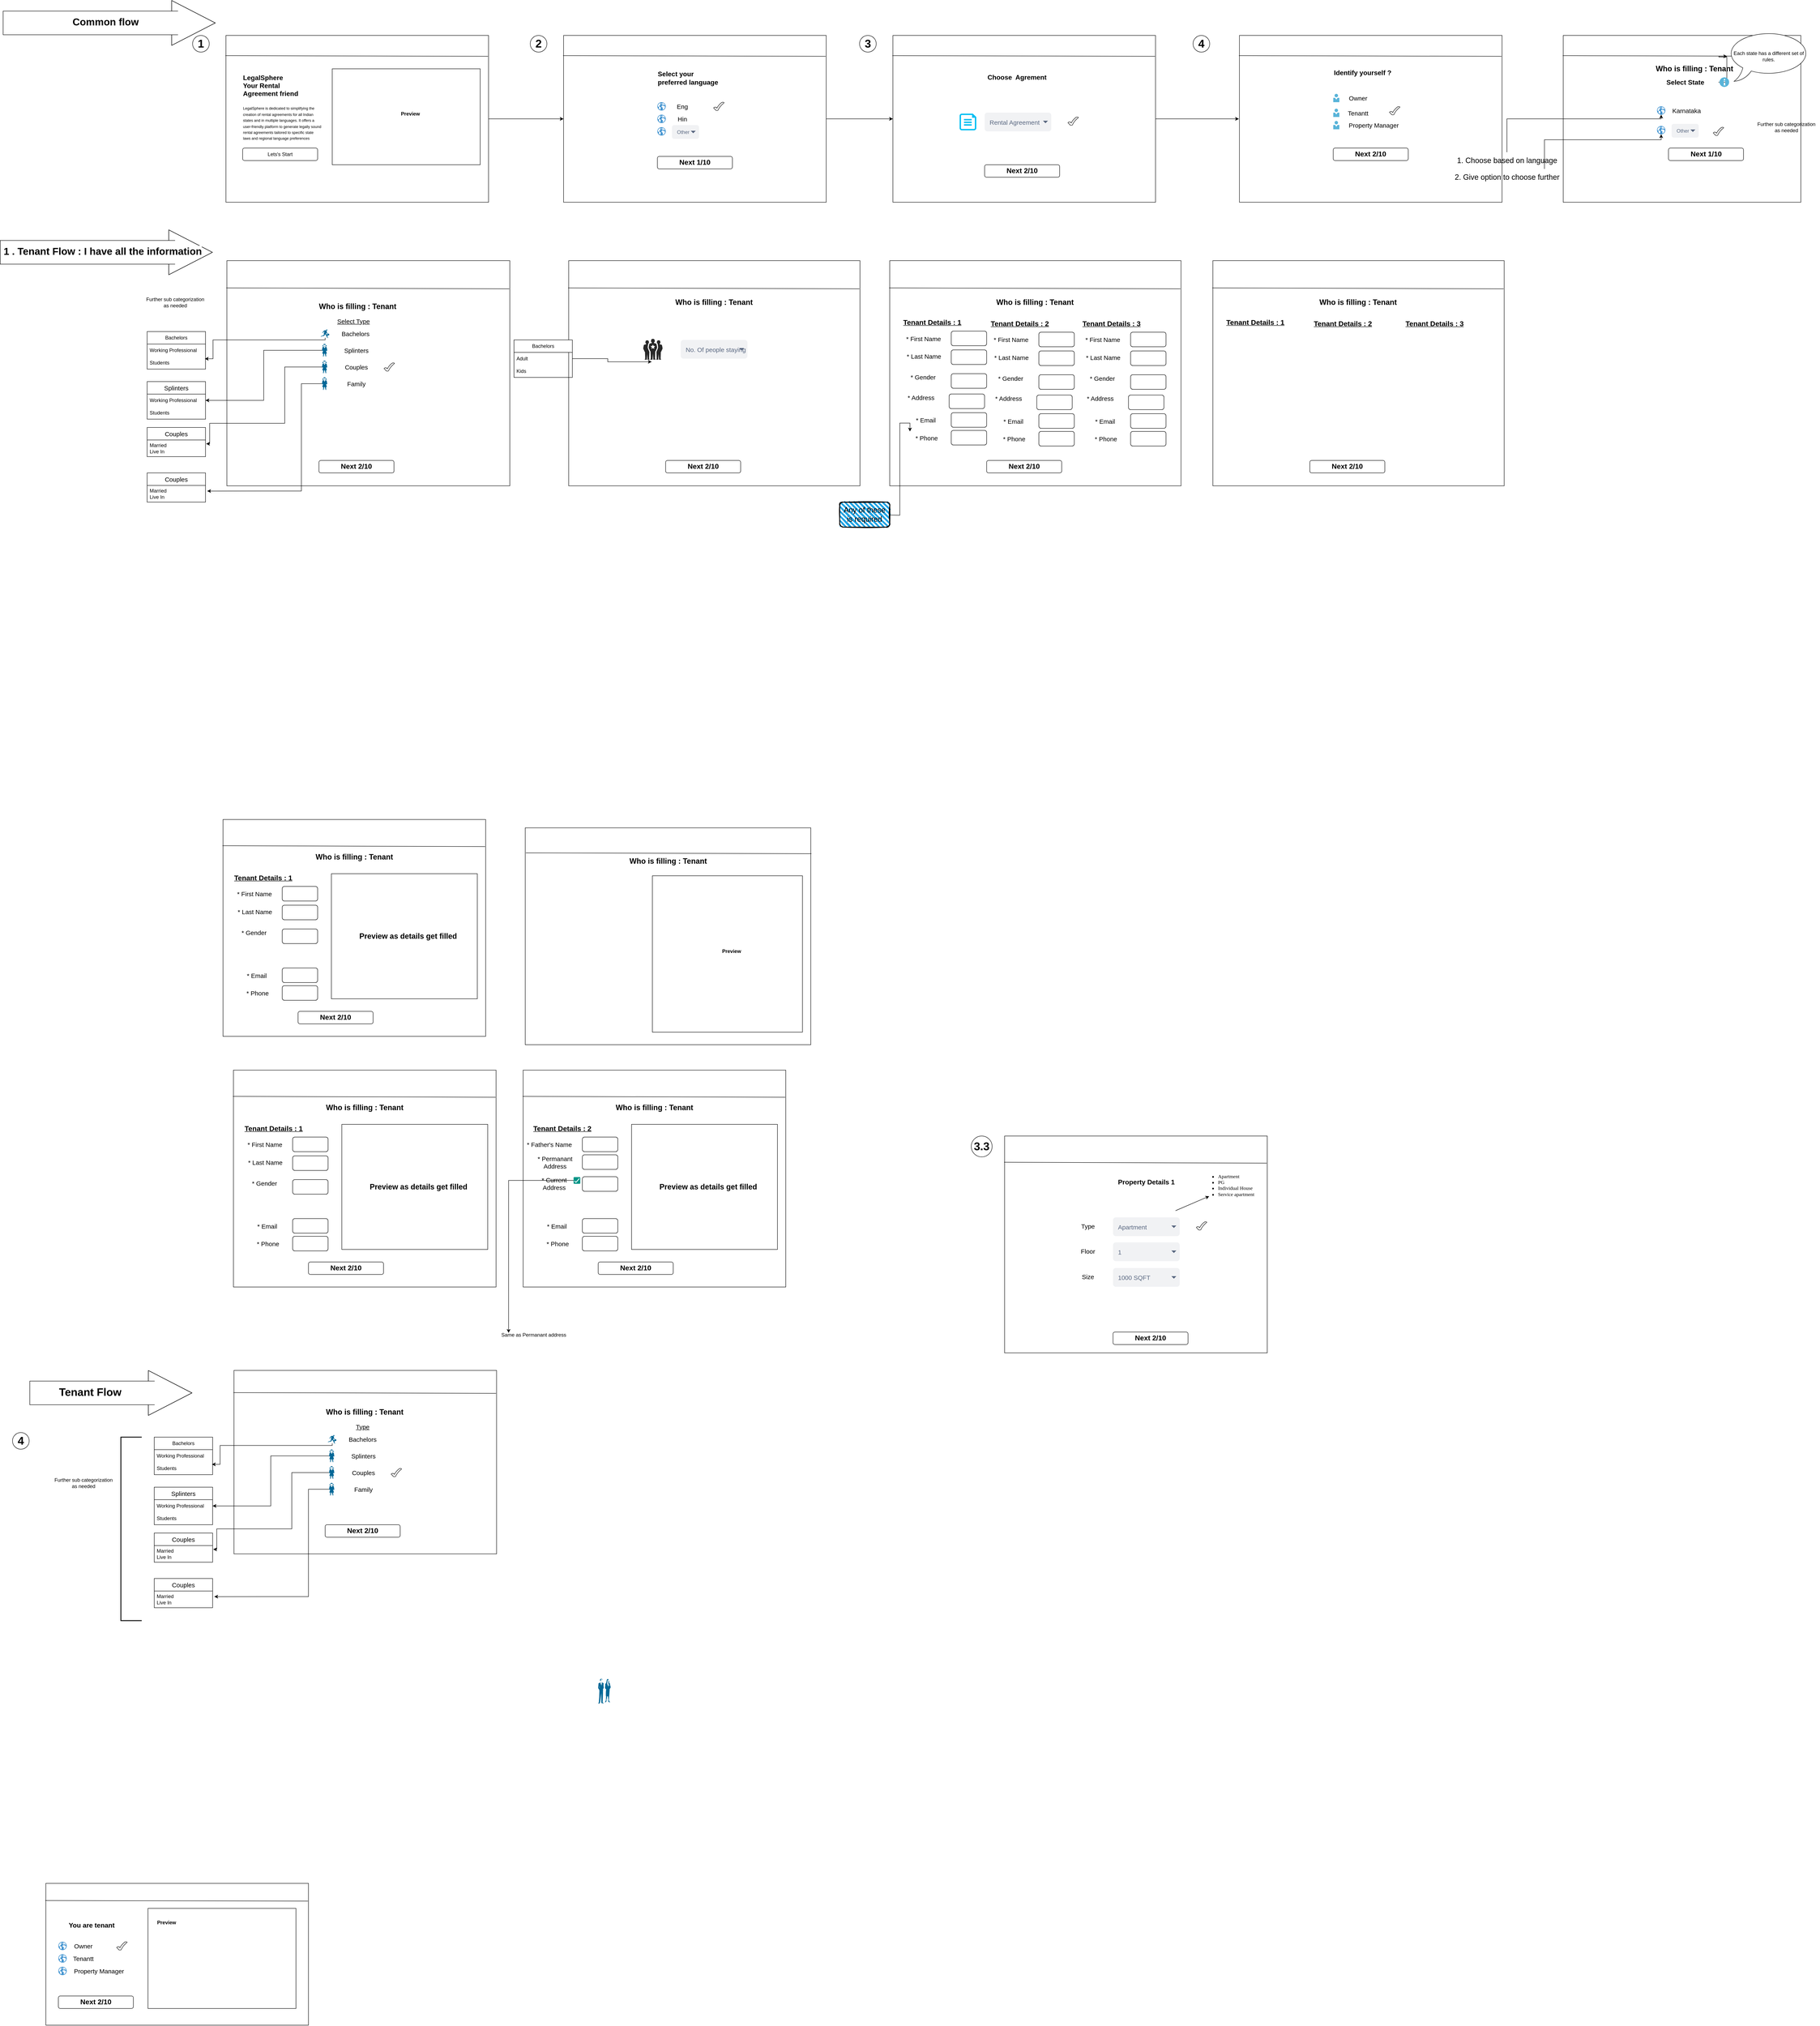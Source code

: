 <mxfile version="27.1.6">
  <diagram name="Page-1" id="4Ng_v5fxN6EOXuYMJMIh">
    <mxGraphModel dx="3178" dy="2832" grid="1" gridSize="10" guides="1" tooltips="1" connect="1" arrows="1" fold="1" page="1" pageScale="1" pageWidth="850" pageHeight="1100" math="0" shadow="0">
      <root>
        <mxCell id="0" />
        <mxCell id="1" parent="0" />
        <mxCell id="I9zTokaMYXYdYf4xdTNR-86" style="edgeStyle=orthogonalEdgeStyle;rounded=0;orthogonalLoop=1;jettySize=auto;html=1;entryX=0;entryY=0.5;entryDx=0;entryDy=0;" parent="1" source="aaV3_4VG9kTLFOAMbQMQ-1" target="aaV3_4VG9kTLFOAMbQMQ-10" edge="1">
          <mxGeometry relative="1" as="geometry" />
        </mxCell>
        <mxCell id="aaV3_4VG9kTLFOAMbQMQ-1" value="&lt;span&gt;&lt;/span&gt;" style="rounded=0;whiteSpace=wrap;html=1;" parent="1" vertex="1">
          <mxGeometry x="542" y="80" width="630" height="400" as="geometry" />
        </mxCell>
        <mxCell id="aaV3_4VG9kTLFOAMbQMQ-2" value="" style="endArrow=none;html=1;rounded=0;exitX=-0.002;exitY=0.121;exitDx=0;exitDy=0;entryX=0.998;entryY=0.125;entryDx=0;entryDy=0;entryPerimeter=0;exitPerimeter=0;" parent="1" source="aaV3_4VG9kTLFOAMbQMQ-1" target="aaV3_4VG9kTLFOAMbQMQ-1" edge="1">
          <mxGeometry width="50" height="50" relative="1" as="geometry">
            <mxPoint x="832" y="400" as="sourcePoint" />
            <mxPoint x="882" y="350" as="targetPoint" />
          </mxGeometry>
        </mxCell>
        <mxCell id="aaV3_4VG9kTLFOAMbQMQ-3" value="&lt;div style=&quot;text-align: left;&quot;&gt;&lt;span style=&quot;white-space-collapse: preserve; background-color: transparent; color: light-dark(rgb(0, 0, 0), rgb(255, 255, 255));&quot;&gt;&lt;font style=&quot;font-size: 16px;&quot;&gt;&lt;b&gt;LegalSphere&lt;/b&gt;&lt;/font&gt;&lt;/span&gt;&lt;/div&gt;&lt;span&gt;&lt;div style=&quot;text-align: left;&quot;&gt;&lt;span style=&quot;white-space-collapse: preserve; background-color: transparent; color: light-dark(rgb(0, 0, 0), rgb(255, 255, 255));&quot;&gt;&lt;font style=&quot;font-size: 16px;&quot;&gt;&lt;b&gt;Your Rental Agreement friend&lt;/b&gt;&lt;/font&gt;&lt;/span&gt;&lt;/div&gt;&lt;/span&gt;" style="text;html=1;align=center;verticalAlign=middle;whiteSpace=wrap;rounded=0;" parent="1" vertex="1">
          <mxGeometry x="582" y="160" width="140" height="80" as="geometry" />
        </mxCell>
        <mxCell id="aaV3_4VG9kTLFOAMbQMQ-5" value="&lt;b&gt;&amp;nbsp; &amp;nbsp; &amp;nbsp; Preview&lt;/b&gt;&lt;div&gt;&lt;br&gt;&lt;/div&gt;" style="rounded=0;whiteSpace=wrap;html=1;" parent="1" vertex="1">
          <mxGeometry x="797" y="160" width="355" height="230" as="geometry" />
        </mxCell>
        <mxCell id="aaV3_4VG9kTLFOAMbQMQ-6" value="&lt;div style=&quot;text-align: left;&quot;&gt;&lt;font style=&quot;font-size: 9px;&quot;&gt;&lt;span style=&quot;white-space-collapse: preserve;&quot;&gt;LegalSphere is dedicated to simplifying the creation of rental agreements for all Indian states and in multiple languages.&amp;nbsp;It offers a user-friendly platform to generate legally sound rental agreements tailored to specific state laws and regional language preferences&lt;/span&gt;&lt;/font&gt;&lt;/div&gt;" style="text;html=1;align=center;verticalAlign=middle;whiteSpace=wrap;rounded=0;" parent="1" vertex="1">
          <mxGeometry x="582" y="250" width="190" height="80" as="geometry" />
        </mxCell>
        <mxCell id="aaV3_4VG9kTLFOAMbQMQ-9" value="Lets&#39;s Start" style="rounded=1;whiteSpace=wrap;html=1;" parent="1" vertex="1">
          <mxGeometry x="582" y="350" width="180" height="30" as="geometry" />
        </mxCell>
        <mxCell id="I9zTokaMYXYdYf4xdTNR-87" style="edgeStyle=orthogonalEdgeStyle;rounded=0;orthogonalLoop=1;jettySize=auto;html=1;entryX=0;entryY=0.5;entryDx=0;entryDy=0;" parent="1" source="aaV3_4VG9kTLFOAMbQMQ-10" target="aaV3_4VG9kTLFOAMbQMQ-98" edge="1">
          <mxGeometry relative="1" as="geometry" />
        </mxCell>
        <mxCell id="aaV3_4VG9kTLFOAMbQMQ-10" value="&lt;span&gt;&lt;/span&gt;" style="rounded=0;whiteSpace=wrap;html=1;" parent="1" vertex="1">
          <mxGeometry x="1352" y="80" width="630" height="400" as="geometry" />
        </mxCell>
        <mxCell id="aaV3_4VG9kTLFOAMbQMQ-11" value="" style="endArrow=none;html=1;rounded=0;exitX=-0.002;exitY=0.121;exitDx=0;exitDy=0;entryX=0.998;entryY=0.125;entryDx=0;entryDy=0;entryPerimeter=0;exitPerimeter=0;" parent="1" source="aaV3_4VG9kTLFOAMbQMQ-10" target="aaV3_4VG9kTLFOAMbQMQ-10" edge="1">
          <mxGeometry width="50" height="50" relative="1" as="geometry">
            <mxPoint x="1672" y="570" as="sourcePoint" />
            <mxPoint x="1722" y="520" as="targetPoint" />
          </mxGeometry>
        </mxCell>
        <mxCell id="aaV3_4VG9kTLFOAMbQMQ-12" value="&lt;div style=&quot;text-align: left;&quot;&gt;&lt;span style=&quot;font-size: 16px; white-space-collapse: preserve;&quot;&gt;&lt;b&gt;Select your preferred language&lt;/b&gt;&lt;/span&gt;&lt;/div&gt;" style="text;html=1;align=center;verticalAlign=middle;whiteSpace=wrap;rounded=0;" parent="1" vertex="1">
          <mxGeometry x="1577" y="142" width="160" height="80" as="geometry" />
        </mxCell>
        <mxCell id="aaV3_4VG9kTLFOAMbQMQ-15" value="&lt;b&gt;&lt;font style=&quot;font-size: 17px;&quot;&gt;Next 1/10&lt;/font&gt;&lt;/b&gt;" style="rounded=1;whiteSpace=wrap;html=1;" parent="1" vertex="1">
          <mxGeometry x="1577" y="370" width="180" height="30" as="geometry" />
        </mxCell>
        <mxCell id="aaV3_4VG9kTLFOAMbQMQ-16" value="&lt;b&gt;&lt;font style=&quot;font-size: 27px;&quot;&gt;1&lt;/font&gt;&lt;/b&gt;" style="ellipse;whiteSpace=wrap;html=1;aspect=fixed;" parent="1" vertex="1">
          <mxGeometry x="462" y="80" width="40" height="40" as="geometry" />
        </mxCell>
        <mxCell id="aaV3_4VG9kTLFOAMbQMQ-17" value="&lt;b&gt;&lt;font style=&quot;font-size: 27px;&quot;&gt;2&lt;/font&gt;&lt;/b&gt;" style="ellipse;whiteSpace=wrap;html=1;aspect=fixed;" parent="1" vertex="1">
          <mxGeometry x="1272" y="80" width="40" height="40" as="geometry" />
        </mxCell>
        <mxCell id="aaV3_4VG9kTLFOAMbQMQ-18" value="" style="shadow=0;dashed=0;html=1;strokeColor=none;fillColor=#4495D1;labelPosition=center;verticalLabelPosition=bottom;verticalAlign=top;align=center;outlineConnect=0;shape=mxgraph.veeam.globe;" parent="1" vertex="1">
          <mxGeometry x="1577" y="240" width="20" height="20" as="geometry" />
        </mxCell>
        <mxCell id="aaV3_4VG9kTLFOAMbQMQ-21" value="&lt;font style=&quot;font-size: 15px;&quot;&gt;Eng&lt;/font&gt;" style="text;html=1;align=center;verticalAlign=middle;whiteSpace=wrap;rounded=0;" parent="1" vertex="1">
          <mxGeometry x="1607" y="235" width="60" height="30" as="geometry" />
        </mxCell>
        <mxCell id="aaV3_4VG9kTLFOAMbQMQ-22" value="" style="shadow=0;dashed=0;html=1;strokeColor=none;fillColor=#4495D1;labelPosition=center;verticalLabelPosition=bottom;verticalAlign=top;align=center;outlineConnect=0;shape=mxgraph.veeam.globe;" parent="1" vertex="1">
          <mxGeometry x="1577" y="270" width="20" height="20" as="geometry" />
        </mxCell>
        <mxCell id="aaV3_4VG9kTLFOAMbQMQ-23" value="&lt;font style=&quot;font-size: 15px;&quot;&gt;Hin&lt;/font&gt;" style="text;html=1;align=center;verticalAlign=middle;whiteSpace=wrap;rounded=0;" parent="1" vertex="1">
          <mxGeometry x="1607" y="265" width="60" height="30" as="geometry" />
        </mxCell>
        <mxCell id="aaV3_4VG9kTLFOAMbQMQ-24" value="" style="shadow=0;dashed=0;html=1;strokeColor=none;fillColor=#4495D1;labelPosition=center;verticalLabelPosition=bottom;verticalAlign=top;align=center;outlineConnect=0;shape=mxgraph.veeam.globe;" parent="1" vertex="1">
          <mxGeometry x="1577" y="300" width="20" height="20" as="geometry" />
        </mxCell>
        <mxCell id="aaV3_4VG9kTLFOAMbQMQ-34" value="Other" style="rounded=1;fillColor=#F1F2F4;strokeColor=none;html=1;whiteSpace=wrap;fontColor=#596780;align=left;fontSize=12;spacingLeft=10;sketch=0;" parent="1" vertex="1">
          <mxGeometry x="1612" y="295" width="65" height="33" as="geometry" />
        </mxCell>
        <mxCell id="aaV3_4VG9kTLFOAMbQMQ-35" value="" style="shape=triangle;direction=south;fillColor=#596780;strokeColor=none;html=1;sketch=0;" parent="aaV3_4VG9kTLFOAMbQMQ-34" vertex="1">
          <mxGeometry x="1" y="0.5" width="12" height="6" relative="1" as="geometry">
            <mxPoint x="-20" y="-3" as="offset" />
          </mxGeometry>
        </mxCell>
        <mxCell id="aaV3_4VG9kTLFOAMbQMQ-36" value="&lt;span&gt;&lt;/span&gt;" style="rounded=0;whiteSpace=wrap;html=1;" parent="1" vertex="1">
          <mxGeometry x="2973.26" y="80" width="630" height="400" as="geometry" />
        </mxCell>
        <mxCell id="aaV3_4VG9kTLFOAMbQMQ-37" value="" style="endArrow=none;html=1;rounded=0;exitX=-0.002;exitY=0.121;exitDx=0;exitDy=0;entryX=0.998;entryY=0.125;entryDx=0;entryDy=0;entryPerimeter=0;exitPerimeter=0;" parent="1" source="aaV3_4VG9kTLFOAMbQMQ-36" target="aaV3_4VG9kTLFOAMbQMQ-36" edge="1">
          <mxGeometry width="50" height="50" relative="1" as="geometry">
            <mxPoint x="3293.26" y="550" as="sourcePoint" />
            <mxPoint x="3343.26" y="500" as="targetPoint" />
          </mxGeometry>
        </mxCell>
        <mxCell id="aaV3_4VG9kTLFOAMbQMQ-38" value="&lt;div style=&quot;&quot;&gt;&lt;span style=&quot;font-size: 16px; white-space-collapse: preserve;&quot;&gt;&lt;b&gt;Identify yourself ?&lt;/b&gt;&lt;/span&gt;&lt;/div&gt;" style="text;html=1;align=left;verticalAlign=middle;whiteSpace=wrap;rounded=0;" parent="1" vertex="1">
          <mxGeometry x="3198.26" y="129" width="160" height="80" as="geometry" />
        </mxCell>
        <mxCell id="aaV3_4VG9kTLFOAMbQMQ-41" value="&lt;b&gt;&lt;font style=&quot;font-size: 27px;&quot;&gt;3&lt;/font&gt;&lt;/b&gt;" style="ellipse;whiteSpace=wrap;html=1;aspect=fixed;" parent="1" vertex="1">
          <mxGeometry x="2062" y="80" width="40" height="40" as="geometry" />
        </mxCell>
        <mxCell id="aaV3_4VG9kTLFOAMbQMQ-43" value="&lt;font style=&quot;font-size: 15px;&quot;&gt;Owner&lt;/font&gt;" style="text;html=1;align=center;verticalAlign=middle;whiteSpace=wrap;rounded=0;" parent="1" vertex="1">
          <mxGeometry x="3228.26" y="215" width="60" height="30" as="geometry" />
        </mxCell>
        <mxCell id="aaV3_4VG9kTLFOAMbQMQ-45" value="&lt;font style=&quot;font-size: 15px;&quot;&gt;Tenantt&lt;/font&gt;" style="text;html=1;align=center;verticalAlign=middle;whiteSpace=wrap;rounded=0;" parent="1" vertex="1">
          <mxGeometry x="3228.26" y="250.5" width="60" height="30" as="geometry" />
        </mxCell>
        <mxCell id="aaV3_4VG9kTLFOAMbQMQ-49" value="&lt;font style=&quot;font-size: 15px;&quot;&gt;Property Manager&lt;/font&gt;" style="text;html=1;align=center;verticalAlign=middle;whiteSpace=wrap;rounded=0;" parent="1" vertex="1">
          <mxGeometry x="3233.26" y="280" width="125" height="30" as="geometry" />
        </mxCell>
        <mxCell id="aaV3_4VG9kTLFOAMbQMQ-50" value="&lt;b&gt;&lt;font style=&quot;font-size: 17px;&quot;&gt;Next 2/10&lt;/font&gt;&lt;/b&gt;" style="rounded=1;whiteSpace=wrap;html=1;" parent="1" vertex="1">
          <mxGeometry x="3198.26" y="350" width="180" height="30" as="geometry" />
        </mxCell>
        <mxCell id="aaV3_4VG9kTLFOAMbQMQ-51" value="" style="verticalLabelPosition=bottom;verticalAlign=top;html=1;shape=mxgraph.basic.tick" parent="1" vertex="1">
          <mxGeometry x="1712" y="240" width="25" height="20" as="geometry" />
        </mxCell>
        <mxCell id="aaV3_4VG9kTLFOAMbQMQ-52" value="" style="verticalLabelPosition=bottom;verticalAlign=top;html=1;shape=mxgraph.basic.tick" parent="1" vertex="1">
          <mxGeometry x="3333.26" y="250.5" width="25" height="20" as="geometry" />
        </mxCell>
        <mxCell id="aaV3_4VG9kTLFOAMbQMQ-53" value="&lt;span&gt;&lt;/span&gt;" style="rounded=0;whiteSpace=wrap;html=1;" parent="1" vertex="1">
          <mxGeometry x="560" y="2561" width="630" height="520" as="geometry" />
        </mxCell>
        <mxCell id="aaV3_4VG9kTLFOAMbQMQ-54" value="" style="endArrow=none;html=1;rounded=0;exitX=-0.002;exitY=0.121;exitDx=0;exitDy=0;entryX=0.998;entryY=0.125;entryDx=0;entryDy=0;entryPerimeter=0;exitPerimeter=0;" parent="1" source="aaV3_4VG9kTLFOAMbQMQ-53" target="aaV3_4VG9kTLFOAMbQMQ-53" edge="1">
          <mxGeometry width="50" height="50" relative="1" as="geometry">
            <mxPoint x="850" y="3131" as="sourcePoint" />
            <mxPoint x="900" y="3081" as="targetPoint" />
          </mxGeometry>
        </mxCell>
        <mxCell id="aaV3_4VG9kTLFOAMbQMQ-55" value="&lt;div style=&quot;text-align: left;&quot;&gt;&lt;span style=&quot;white-space-collapse: preserve;&quot;&gt;&lt;b style=&quot;&quot;&gt;&lt;font style=&quot;font-size: 18px;&quot;&gt;Who is filling : Tenant&lt;/font&gt;&lt;/b&gt;&lt;/span&gt;&lt;/div&gt;" style="text;html=1;align=center;verticalAlign=middle;whiteSpace=wrap;rounded=0;" parent="1" vertex="1">
          <mxGeometry x="765" y="2631" width="220" height="39.5" as="geometry" />
        </mxCell>
        <mxCell id="aaV3_4VG9kTLFOAMbQMQ-59" value="&lt;span style=&quot;font-size: 15px;&quot;&gt;* First Name&lt;/span&gt;" style="text;html=1;align=center;verticalAlign=middle;whiteSpace=wrap;rounded=0;" parent="1" vertex="1">
          <mxGeometry x="590" y="2724" width="91" height="30" as="geometry" />
        </mxCell>
        <mxCell id="aaV3_4VG9kTLFOAMbQMQ-64" value="&lt;b&gt;&lt;font style=&quot;font-size: 17px;&quot;&gt;Next 2/10&lt;/font&gt;&lt;/b&gt;" style="rounded=1;whiteSpace=wrap;html=1;" parent="1" vertex="1">
          <mxGeometry x="740" y="3021" width="180" height="30" as="geometry" />
        </mxCell>
        <mxCell id="aaV3_4VG9kTLFOAMbQMQ-66" value="&lt;span&gt;&lt;/span&gt;" style="rounded=0;whiteSpace=wrap;html=1;" parent="1" vertex="1">
          <mxGeometry x="110" y="4511" width="630" height="340" as="geometry" />
        </mxCell>
        <mxCell id="aaV3_4VG9kTLFOAMbQMQ-67" value="" style="endArrow=none;html=1;rounded=0;exitX=-0.002;exitY=0.121;exitDx=0;exitDy=0;entryX=0.998;entryY=0.125;entryDx=0;entryDy=0;entryPerimeter=0;exitPerimeter=0;" parent="1" source="aaV3_4VG9kTLFOAMbQMQ-66" target="aaV3_4VG9kTLFOAMbQMQ-66" edge="1">
          <mxGeometry width="50" height="50" relative="1" as="geometry">
            <mxPoint x="430" y="4981" as="sourcePoint" />
            <mxPoint x="480" y="4931" as="targetPoint" />
          </mxGeometry>
        </mxCell>
        <mxCell id="aaV3_4VG9kTLFOAMbQMQ-68" value="&lt;div style=&quot;text-align: left;&quot;&gt;&lt;span style=&quot;font-size: 16px; white-space-collapse: preserve;&quot;&gt;&lt;b&gt;You are tenant&lt;/b&gt;&lt;/span&gt;&lt;/div&gt;" style="text;html=1;align=center;verticalAlign=middle;whiteSpace=wrap;rounded=0;" parent="1" vertex="1">
          <mxGeometry x="140" y="4571" width="160" height="80" as="geometry" />
        </mxCell>
        <mxCell id="aaV3_4VG9kTLFOAMbQMQ-69" value="&lt;b&gt;&amp;nbsp; &amp;nbsp; &amp;nbsp; Preview&lt;/b&gt;&lt;div&gt;&lt;br&gt;&lt;/div&gt;&lt;div&gt;&lt;br&gt;&lt;/div&gt;&lt;div&gt;&lt;br&gt;&lt;/div&gt;&lt;div&gt;&lt;br&gt;&lt;/div&gt;&lt;div&gt;&lt;br&gt;&lt;/div&gt;&lt;div&gt;&lt;br&gt;&lt;/div&gt;&lt;div&gt;&lt;br&gt;&lt;/div&gt;&lt;div&gt;&lt;br&gt;&lt;/div&gt;&lt;div&gt;&lt;br&gt;&lt;/div&gt;&lt;div&gt;&lt;br&gt;&lt;/div&gt;&lt;div&gt;&lt;br&gt;&lt;/div&gt;&lt;div&gt;&lt;br&gt;&lt;/div&gt;" style="rounded=0;whiteSpace=wrap;html=1;align=left;" parent="1" vertex="1">
          <mxGeometry x="355" y="4571" width="355" height="240" as="geometry" />
        </mxCell>
        <mxCell id="aaV3_4VG9kTLFOAMbQMQ-70" value="&lt;b&gt;&lt;font style=&quot;font-size: 27px;&quot;&gt;4&lt;/font&gt;&lt;/b&gt;" style="ellipse;whiteSpace=wrap;html=1;aspect=fixed;" parent="1" vertex="1">
          <mxGeometry x="30" y="3430" width="40" height="40" as="geometry" />
        </mxCell>
        <mxCell id="aaV3_4VG9kTLFOAMbQMQ-71" value="" style="shadow=0;dashed=0;html=1;strokeColor=none;fillColor=#4495D1;labelPosition=center;verticalLabelPosition=bottom;verticalAlign=top;align=center;outlineConnect=0;shape=mxgraph.veeam.globe;" parent="1" vertex="1">
          <mxGeometry x="140" y="4651" width="20" height="20" as="geometry" />
        </mxCell>
        <mxCell id="aaV3_4VG9kTLFOAMbQMQ-72" value="&lt;font style=&quot;font-size: 15px;&quot;&gt;Owner&lt;/font&gt;" style="text;html=1;align=center;verticalAlign=middle;whiteSpace=wrap;rounded=0;" parent="1" vertex="1">
          <mxGeometry x="170" y="4646" width="60" height="30" as="geometry" />
        </mxCell>
        <mxCell id="aaV3_4VG9kTLFOAMbQMQ-73" value="" style="shadow=0;dashed=0;html=1;strokeColor=none;fillColor=#4495D1;labelPosition=center;verticalLabelPosition=bottom;verticalAlign=top;align=center;outlineConnect=0;shape=mxgraph.veeam.globe;" parent="1" vertex="1">
          <mxGeometry x="140" y="4681" width="20" height="20" as="geometry" />
        </mxCell>
        <mxCell id="aaV3_4VG9kTLFOAMbQMQ-74" value="&lt;font style=&quot;font-size: 15px;&quot;&gt;Tenantt&lt;/font&gt;" style="text;html=1;align=center;verticalAlign=middle;whiteSpace=wrap;rounded=0;" parent="1" vertex="1">
          <mxGeometry x="170" y="4676" width="60" height="30" as="geometry" />
        </mxCell>
        <mxCell id="aaV3_4VG9kTLFOAMbQMQ-75" value="" style="shadow=0;dashed=0;html=1;strokeColor=none;fillColor=#4495D1;labelPosition=center;verticalLabelPosition=bottom;verticalAlign=top;align=center;outlineConnect=0;shape=mxgraph.veeam.globe;" parent="1" vertex="1">
          <mxGeometry x="140" y="4711" width="20" height="20" as="geometry" />
        </mxCell>
        <mxCell id="aaV3_4VG9kTLFOAMbQMQ-76" value="&lt;font style=&quot;font-size: 15px;&quot;&gt;Property Manager&lt;/font&gt;" style="text;html=1;align=center;verticalAlign=middle;whiteSpace=wrap;rounded=0;" parent="1" vertex="1">
          <mxGeometry x="175" y="4706" width="125" height="30" as="geometry" />
        </mxCell>
        <mxCell id="aaV3_4VG9kTLFOAMbQMQ-77" value="&lt;b&gt;&lt;font style=&quot;font-size: 17px;&quot;&gt;Next 2/10&lt;/font&gt;&lt;/b&gt;" style="rounded=1;whiteSpace=wrap;html=1;" parent="1" vertex="1">
          <mxGeometry x="140" y="4781" width="180" height="30" as="geometry" />
        </mxCell>
        <mxCell id="aaV3_4VG9kTLFOAMbQMQ-78" value="" style="verticalLabelPosition=bottom;verticalAlign=top;html=1;shape=mxgraph.basic.tick" parent="1" vertex="1">
          <mxGeometry x="280" y="4651" width="25" height="20" as="geometry" />
        </mxCell>
        <mxCell id="aaV3_4VG9kTLFOAMbQMQ-79" value="" style="rounded=1;whiteSpace=wrap;html=1;" parent="1" vertex="1">
          <mxGeometry x="702" y="2721.5" width="85" height="35" as="geometry" />
        </mxCell>
        <mxCell id="aaV3_4VG9kTLFOAMbQMQ-80" value="&lt;span style=&quot;font-size: 15px;&quot;&gt;* Last Name&lt;/span&gt;" style="text;html=1;align=center;verticalAlign=middle;whiteSpace=wrap;rounded=0;" parent="1" vertex="1">
          <mxGeometry x="590" y="2766.5" width="93" height="30" as="geometry" />
        </mxCell>
        <mxCell id="aaV3_4VG9kTLFOAMbQMQ-81" value="" style="rounded=1;whiteSpace=wrap;html=1;" parent="1" vertex="1">
          <mxGeometry x="702" y="2766.5" width="85" height="35" as="geometry" />
        </mxCell>
        <mxCell id="aaV3_4VG9kTLFOAMbQMQ-91" value="&lt;span style=&quot;font-size: 15px;&quot;&gt;* Email&lt;/span&gt;" style="text;html=1;align=center;verticalAlign=middle;whiteSpace=wrap;rounded=0;" parent="1" vertex="1">
          <mxGeometry x="601" y="2919.5" width="80" height="30" as="geometry" />
        </mxCell>
        <mxCell id="aaV3_4VG9kTLFOAMbQMQ-92" value="" style="rounded=1;whiteSpace=wrap;html=1;" parent="1" vertex="1">
          <mxGeometry x="702" y="2917" width="85" height="35" as="geometry" />
        </mxCell>
        <mxCell id="aaV3_4VG9kTLFOAMbQMQ-93" value="&lt;span style=&quot;font-size: 15px;&quot;&gt;* Phone&lt;/span&gt;" style="text;html=1;align=center;verticalAlign=middle;whiteSpace=wrap;rounded=0;" parent="1" vertex="1">
          <mxGeometry x="603" y="2962" width="80" height="30" as="geometry" />
        </mxCell>
        <mxCell id="aaV3_4VG9kTLFOAMbQMQ-94" value="" style="rounded=1;whiteSpace=wrap;html=1;" parent="1" vertex="1">
          <mxGeometry x="702" y="2959.5" width="85" height="35" as="geometry" />
        </mxCell>
        <mxCell id="I9zTokaMYXYdYf4xdTNR-88" style="edgeStyle=orthogonalEdgeStyle;rounded=0;orthogonalLoop=1;jettySize=auto;html=1;" parent="1" source="aaV3_4VG9kTLFOAMbQMQ-98" edge="1">
          <mxGeometry relative="1" as="geometry">
            <mxPoint x="2972" y="280" as="targetPoint" />
          </mxGeometry>
        </mxCell>
        <mxCell id="aaV3_4VG9kTLFOAMbQMQ-98" value="&lt;span&gt;&lt;/span&gt;" style="rounded=0;whiteSpace=wrap;html=1;" parent="1" vertex="1">
          <mxGeometry x="2142" y="80" width="630" height="400" as="geometry" />
        </mxCell>
        <mxCell id="aaV3_4VG9kTLFOAMbQMQ-99" value="" style="endArrow=none;html=1;rounded=0;exitX=-0.002;exitY=0.121;exitDx=0;exitDy=0;entryX=0.998;entryY=0.125;entryDx=0;entryDy=0;entryPerimeter=0;exitPerimeter=0;" parent="1" source="aaV3_4VG9kTLFOAMbQMQ-98" target="aaV3_4VG9kTLFOAMbQMQ-98" edge="1">
          <mxGeometry width="50" height="50" relative="1" as="geometry">
            <mxPoint x="2402" y="1369" as="sourcePoint" />
            <mxPoint x="2452" y="1319" as="targetPoint" />
          </mxGeometry>
        </mxCell>
        <mxCell id="aaV3_4VG9kTLFOAMbQMQ-100" value="&lt;div style=&quot;text-align: left;&quot;&gt;&lt;span style=&quot;font-size: 16px; white-space-collapse: preserve;&quot;&gt;&lt;b&gt;Choose  Agrement &lt;/b&gt;&lt;/span&gt;&lt;/div&gt;" style="text;html=1;align=center;verticalAlign=middle;whiteSpace=wrap;rounded=0;" parent="1" vertex="1">
          <mxGeometry x="2362" y="140" width="160" height="80" as="geometry" />
        </mxCell>
        <mxCell id="aaV3_4VG9kTLFOAMbQMQ-108" value="&lt;font style=&quot;font-size: 15px;&quot;&gt;Rental Agreement&amp;nbsp;&lt;/font&gt;" style="rounded=1;fillColor=#F1F2F4;strokeColor=none;html=1;whiteSpace=wrap;fontColor=#596780;align=left;fontSize=12;spacingLeft=10;sketch=0;" parent="1" vertex="1">
          <mxGeometry x="2362" y="265" width="160" height="45" as="geometry" />
        </mxCell>
        <mxCell id="aaV3_4VG9kTLFOAMbQMQ-109" value="" style="shape=triangle;direction=south;fillColor=#596780;strokeColor=none;html=1;sketch=0;" parent="aaV3_4VG9kTLFOAMbQMQ-108" vertex="1">
          <mxGeometry x="1" y="0.5" width="12" height="6" relative="1" as="geometry">
            <mxPoint x="-20" y="-3" as="offset" />
          </mxGeometry>
        </mxCell>
        <mxCell id="aaV3_4VG9kTLFOAMbQMQ-110" value="" style="verticalLabelPosition=bottom;verticalAlign=top;html=1;shape=mxgraph.basic.tick" parent="1" vertex="1">
          <mxGeometry x="2562" y="275.5" width="25" height="20" as="geometry" />
        </mxCell>
        <mxCell id="aaV3_4VG9kTLFOAMbQMQ-112" value="&lt;b&gt;&lt;font style=&quot;font-size: 17px;&quot;&gt;Next 2/10&lt;/font&gt;&lt;/b&gt;" style="rounded=1;whiteSpace=wrap;html=1;" parent="1" vertex="1">
          <mxGeometry x="2362" y="390" width="180" height="30" as="geometry" />
        </mxCell>
        <mxCell id="aaV3_4VG9kTLFOAMbQMQ-116" value="" style="shape=flexArrow;endArrow=classic;html=1;rounded=0;endWidth=50;endSize=34.55;width=56.667;" parent="1" edge="1">
          <mxGeometry width="50" height="50" relative="1" as="geometry">
            <mxPoint y="600" as="sourcePoint" />
            <mxPoint x="510" y="600" as="targetPoint" />
            <Array as="points">
              <mxPoint x="420" y="600" />
            </Array>
          </mxGeometry>
        </mxCell>
        <mxCell id="aaV3_4VG9kTLFOAMbQMQ-117" value="&lt;font style=&quot;font-size: 24px;&quot;&gt;&lt;b style=&quot;&quot;&gt;1 . Tenant Flow : I have all the information&lt;/b&gt;&lt;/font&gt;" style="edgeLabel;html=1;align=center;verticalAlign=middle;resizable=0;points=[];" parent="aaV3_4VG9kTLFOAMbQMQ-116" vertex="1" connectable="0">
          <mxGeometry x="-0.256" y="2" relative="1" as="geometry">
            <mxPoint x="56" as="offset" />
          </mxGeometry>
        </mxCell>
        <mxCell id="aaV3_4VG9kTLFOAMbQMQ-118" value="&lt;span&gt;&lt;/span&gt;" style="rounded=0;whiteSpace=wrap;html=1;" parent="1" vertex="1">
          <mxGeometry x="2410" y="2719" width="630" height="520" as="geometry" />
        </mxCell>
        <mxCell id="aaV3_4VG9kTLFOAMbQMQ-119" value="" style="endArrow=none;html=1;rounded=0;exitX=-0.002;exitY=0.121;exitDx=0;exitDy=0;entryX=0.998;entryY=0.125;entryDx=0;entryDy=0;entryPerimeter=0;exitPerimeter=0;" parent="1" source="aaV3_4VG9kTLFOAMbQMQ-118" target="aaV3_4VG9kTLFOAMbQMQ-118" edge="1">
          <mxGeometry width="50" height="50" relative="1" as="geometry">
            <mxPoint x="2730" y="3189" as="sourcePoint" />
            <mxPoint x="2780" y="3139" as="targetPoint" />
          </mxGeometry>
        </mxCell>
        <mxCell id="aaV3_4VG9kTLFOAMbQMQ-120" value="&lt;div style=&quot;text-align: left;&quot;&gt;&lt;span style=&quot;font-size: 16px; white-space-collapse: preserve;&quot;&gt;&lt;b&gt;Property Details 1&lt;/b&gt;&lt;/span&gt;&lt;/div&gt;" style="text;html=1;align=center;verticalAlign=middle;whiteSpace=wrap;rounded=0;" parent="1" vertex="1">
          <mxGeometry x="2670" y="2789" width="160" height="80" as="geometry" />
        </mxCell>
        <mxCell id="aaV3_4VG9kTLFOAMbQMQ-121" value="&lt;b&gt;&lt;font style=&quot;font-size: 27px;&quot;&gt;3.3&lt;/font&gt;&lt;/b&gt;" style="ellipse;whiteSpace=wrap;html=1;aspect=fixed;" parent="1" vertex="1">
          <mxGeometry x="2330" y="2719" width="50" height="50" as="geometry" />
        </mxCell>
        <mxCell id="aaV3_4VG9kTLFOAMbQMQ-123" value="&lt;span style=&quot;font-size: 15px;&quot;&gt;Apartment&lt;/span&gt;" style="rounded=1;fillColor=#F1F2F4;strokeColor=none;html=1;whiteSpace=wrap;fontColor=#596780;align=left;fontSize=12;spacingLeft=10;sketch=0;" parent="1" vertex="1">
          <mxGeometry x="2670" y="2914" width="160" height="45" as="geometry" />
        </mxCell>
        <mxCell id="aaV3_4VG9kTLFOAMbQMQ-124" value="" style="shape=triangle;direction=south;fillColor=#596780;strokeColor=none;html=1;sketch=0;" parent="aaV3_4VG9kTLFOAMbQMQ-123" vertex="1">
          <mxGeometry x="1" y="0.5" width="12" height="6" relative="1" as="geometry">
            <mxPoint x="-20" y="-3" as="offset" />
          </mxGeometry>
        </mxCell>
        <mxCell id="aaV3_4VG9kTLFOAMbQMQ-125" value="" style="verticalLabelPosition=bottom;verticalAlign=top;html=1;shape=mxgraph.basic.tick" parent="1" vertex="1">
          <mxGeometry x="2870" y="2924.5" width="25" height="20" as="geometry" />
        </mxCell>
        <mxCell id="aaV3_4VG9kTLFOAMbQMQ-126" value="&lt;b&gt;&lt;font style=&quot;font-size: 17px;&quot;&gt;Next 2/10&lt;/font&gt;&lt;/b&gt;" style="rounded=1;whiteSpace=wrap;html=1;" parent="1" vertex="1">
          <mxGeometry x="2670" y="3189" width="180" height="30" as="geometry" />
        </mxCell>
        <mxCell id="aaV3_4VG9kTLFOAMbQMQ-128" value="&lt;span style=&quot;font-size: 15px;&quot;&gt;Type&lt;/span&gt;" style="text;html=1;align=center;verticalAlign=middle;whiteSpace=wrap;rounded=0;" parent="1" vertex="1">
          <mxGeometry x="2570" y="2919.5" width="80" height="30" as="geometry" />
        </mxCell>
        <mxCell id="aaV3_4VG9kTLFOAMbQMQ-130" value="&lt;ul&gt;&lt;li&gt;&lt;font face=&quot;Lucida Console&quot;&gt;Apartment&lt;/font&gt;&lt;/li&gt;&lt;li&gt;&lt;font face=&quot;Lucida Console&quot;&gt;PG&lt;/font&gt;&lt;/li&gt;&lt;li&gt;&lt;font face=&quot;Lucida Console&quot;&gt;Individual House&lt;/font&gt;&lt;/li&gt;&lt;li&gt;&lt;font face=&quot;Lucida Console&quot;&gt;Service apartment&lt;/font&gt;&lt;/li&gt;&lt;/ul&gt;&lt;div&gt;&lt;br&gt;&lt;/div&gt;" style="text;html=1;align=left;verticalAlign=middle;whiteSpace=wrap;rounded=0;" parent="1" vertex="1">
          <mxGeometry x="2880" y="2829" width="140" height="30" as="geometry" />
        </mxCell>
        <mxCell id="aaV3_4VG9kTLFOAMbQMQ-134" value="" style="endArrow=classic;html=1;rounded=0;entryX=0.148;entryY=1.144;entryDx=0;entryDy=0;entryPerimeter=0;" parent="1" target="aaV3_4VG9kTLFOAMbQMQ-130" edge="1">
          <mxGeometry width="50" height="50" relative="1" as="geometry">
            <mxPoint x="2820" y="2898" as="sourcePoint" />
            <mxPoint x="2870" y="2848" as="targetPoint" />
          </mxGeometry>
        </mxCell>
        <mxCell id="aaV3_4VG9kTLFOAMbQMQ-135" value="&lt;span style=&quot;font-size: 15px;&quot;&gt;1&lt;/span&gt;" style="rounded=1;fillColor=#F1F2F4;strokeColor=none;html=1;whiteSpace=wrap;fontColor=#596780;align=left;fontSize=12;spacingLeft=10;sketch=0;" parent="1" vertex="1">
          <mxGeometry x="2670" y="2974" width="160" height="45" as="geometry" />
        </mxCell>
        <mxCell id="aaV3_4VG9kTLFOAMbQMQ-136" value="" style="shape=triangle;direction=south;fillColor=#596780;strokeColor=none;html=1;sketch=0;" parent="aaV3_4VG9kTLFOAMbQMQ-135" vertex="1">
          <mxGeometry x="1" y="0.5" width="12" height="6" relative="1" as="geometry">
            <mxPoint x="-20" y="-3" as="offset" />
          </mxGeometry>
        </mxCell>
        <mxCell id="aaV3_4VG9kTLFOAMbQMQ-137" value="&lt;span style=&quot;font-size: 15px;&quot;&gt;Floor&lt;/span&gt;" style="text;html=1;align=center;verticalAlign=middle;whiteSpace=wrap;rounded=0;" parent="1" vertex="1">
          <mxGeometry x="2570" y="2979.5" width="80" height="30" as="geometry" />
        </mxCell>
        <mxCell id="aaV3_4VG9kTLFOAMbQMQ-138" value="&lt;span style=&quot;font-size: 15px;&quot;&gt;1000 SQFT&lt;/span&gt;" style="rounded=1;fillColor=#F1F2F4;strokeColor=none;html=1;whiteSpace=wrap;fontColor=#596780;align=left;fontSize=12;spacingLeft=10;sketch=0;" parent="1" vertex="1">
          <mxGeometry x="2670" y="3035.5" width="160" height="45" as="geometry" />
        </mxCell>
        <mxCell id="aaV3_4VG9kTLFOAMbQMQ-139" value="" style="shape=triangle;direction=south;fillColor=#596780;strokeColor=none;html=1;sketch=0;" parent="aaV3_4VG9kTLFOAMbQMQ-138" vertex="1">
          <mxGeometry x="1" y="0.5" width="12" height="6" relative="1" as="geometry">
            <mxPoint x="-20" y="-3" as="offset" />
          </mxGeometry>
        </mxCell>
        <mxCell id="aaV3_4VG9kTLFOAMbQMQ-140" value="&lt;span style=&quot;font-size: 15px;&quot;&gt;Size&lt;/span&gt;" style="text;html=1;align=center;verticalAlign=middle;whiteSpace=wrap;rounded=0;" parent="1" vertex="1">
          <mxGeometry x="2570" y="3041" width="80" height="30" as="geometry" />
        </mxCell>
        <mxCell id="aaV3_4VG9kTLFOAMbQMQ-145" value="&lt;b&gt;&lt;font style=&quot;font-size: 27px;&quot;&gt;4&lt;/font&gt;&lt;/b&gt;" style="ellipse;whiteSpace=wrap;html=1;aspect=fixed;" parent="1" vertex="1">
          <mxGeometry x="2862" y="80" width="40" height="40" as="geometry" />
        </mxCell>
        <mxCell id="aaV3_4VG9kTLFOAMbQMQ-146" value="&lt;b&gt;&lt;font style=&quot;font-size: 18px;&quot;&gt;&amp;nbsp; &amp;nbsp; &amp;nbsp; &amp;nbsp; &amp;nbsp; &amp;nbsp; &amp;nbsp;Preview as details get filled&lt;/font&gt;&lt;/b&gt;" style="rounded=0;whiteSpace=wrap;html=1;align=left;" parent="1" vertex="1">
          <mxGeometry x="820" y="2691" width="350" height="300" as="geometry" />
        </mxCell>
        <mxCell id="aaV3_4VG9kTLFOAMbQMQ-162" value="" style="verticalLabelPosition=bottom;html=1;verticalAlign=top;align=center;strokeColor=none;fillColor=#00BEF2;shape=mxgraph.azure.file;pointerEvents=1;" parent="1" vertex="1">
          <mxGeometry x="2302" y="267.5" width="40" height="40" as="geometry" />
        </mxCell>
        <mxCell id="aaV3_4VG9kTLFOAMbQMQ-164" value="&lt;span style=&quot;font-size: 15px;&quot;&gt;* Gender&lt;/span&gt;" style="text;html=1;align=center;verticalAlign=middle;whiteSpace=wrap;rounded=0;" parent="1" vertex="1">
          <mxGeometry x="588" y="2816.5" width="93" height="30" as="geometry" />
        </mxCell>
        <mxCell id="aaV3_4VG9kTLFOAMbQMQ-166" value="&lt;span style=&quot;white-space-collapse: preserve;&quot;&gt;&lt;font style=&quot;font-size: 17px;&quot;&gt;&lt;u style=&quot;&quot;&gt;&lt;b style=&quot;&quot;&gt;Tenant Details : 1&lt;/b&gt;&lt;/u&gt;&lt;/font&gt;&lt;/span&gt;" style="text;html=1;align=center;verticalAlign=middle;whiteSpace=wrap;rounded=0;" parent="1" vertex="1">
          <mxGeometry x="583" y="2682" width="147" height="39.5" as="geometry" />
        </mxCell>
        <mxCell id="aaV3_4VG9kTLFOAMbQMQ-170" value="Same as Permanant address" style="text;html=1;align=center;verticalAlign=middle;resizable=0;points=[];autosize=1;strokeColor=none;fillColor=none;" parent="1" vertex="1">
          <mxGeometry x="1190" y="3181" width="180" height="30" as="geometry" />
        </mxCell>
        <mxCell id="aaV3_4VG9kTLFOAMbQMQ-172" value="&lt;span&gt;&lt;/span&gt;" style="rounded=0;whiteSpace=wrap;html=1;" parent="1" vertex="1">
          <mxGeometry x="1255" y="2561" width="630" height="520" as="geometry" />
        </mxCell>
        <mxCell id="aaV3_4VG9kTLFOAMbQMQ-173" value="" style="endArrow=none;html=1;rounded=0;exitX=-0.002;exitY=0.121;exitDx=0;exitDy=0;entryX=0.998;entryY=0.125;entryDx=0;entryDy=0;entryPerimeter=0;exitPerimeter=0;" parent="1" source="aaV3_4VG9kTLFOAMbQMQ-172" target="aaV3_4VG9kTLFOAMbQMQ-172" edge="1">
          <mxGeometry width="50" height="50" relative="1" as="geometry">
            <mxPoint x="1545" y="3131" as="sourcePoint" />
            <mxPoint x="1595" y="3081" as="targetPoint" />
          </mxGeometry>
        </mxCell>
        <mxCell id="aaV3_4VG9kTLFOAMbQMQ-174" value="&lt;div style=&quot;text-align: left;&quot;&gt;&lt;span style=&quot;white-space-collapse: preserve;&quot;&gt;&lt;b style=&quot;&quot;&gt;&lt;font style=&quot;font-size: 18px;&quot;&gt;Who is filling : Tenant&lt;/font&gt;&lt;/b&gt;&lt;/span&gt;&lt;/div&gt;" style="text;html=1;align=center;verticalAlign=middle;whiteSpace=wrap;rounded=0;" parent="1" vertex="1">
          <mxGeometry x="1460" y="2631" width="220" height="39.5" as="geometry" />
        </mxCell>
        <mxCell id="aaV3_4VG9kTLFOAMbQMQ-175" value="&lt;span style=&quot;font-size: 15px;&quot;&gt;* Father&#39;s Name&lt;/span&gt;" style="text;html=1;align=center;verticalAlign=middle;whiteSpace=wrap;rounded=0;" parent="1" vertex="1">
          <mxGeometry x="1260" y="2724" width="116" height="30" as="geometry" />
        </mxCell>
        <mxCell id="aaV3_4VG9kTLFOAMbQMQ-176" value="&lt;b&gt;&lt;font style=&quot;font-size: 17px;&quot;&gt;Next 2/10&lt;/font&gt;&lt;/b&gt;" style="rounded=1;whiteSpace=wrap;html=1;" parent="1" vertex="1">
          <mxGeometry x="1435" y="3021" width="180" height="30" as="geometry" />
        </mxCell>
        <mxCell id="aaV3_4VG9kTLFOAMbQMQ-177" value="" style="rounded=1;whiteSpace=wrap;html=1;" parent="1" vertex="1">
          <mxGeometry x="1397" y="2721.5" width="85" height="35" as="geometry" />
        </mxCell>
        <mxCell id="aaV3_4VG9kTLFOAMbQMQ-180" value="&lt;span style=&quot;font-size: 15px;&quot;&gt;* Permanant Address&lt;/span&gt;" style="text;html=1;align=center;verticalAlign=middle;whiteSpace=wrap;rounded=0;" parent="1" vertex="1">
          <mxGeometry x="1285" y="2766.5" width="93" height="30" as="geometry" />
        </mxCell>
        <mxCell id="aaV3_4VG9kTLFOAMbQMQ-181" value="" style="rounded=1;whiteSpace=wrap;html=1;" parent="1" vertex="1">
          <mxGeometry x="1397" y="2764" width="85" height="35" as="geometry" />
        </mxCell>
        <mxCell id="aaV3_4VG9kTLFOAMbQMQ-182" value="&lt;span style=&quot;font-size: 15px;&quot;&gt;* Email&lt;/span&gt;" style="text;html=1;align=center;verticalAlign=middle;whiteSpace=wrap;rounded=0;" parent="1" vertex="1">
          <mxGeometry x="1296" y="2919.5" width="80" height="30" as="geometry" />
        </mxCell>
        <mxCell id="aaV3_4VG9kTLFOAMbQMQ-183" value="" style="rounded=1;whiteSpace=wrap;html=1;" parent="1" vertex="1">
          <mxGeometry x="1397" y="2917" width="85" height="35" as="geometry" />
        </mxCell>
        <mxCell id="aaV3_4VG9kTLFOAMbQMQ-184" value="&lt;span style=&quot;font-size: 15px;&quot;&gt;* Phone&lt;/span&gt;" style="text;html=1;align=center;verticalAlign=middle;whiteSpace=wrap;rounded=0;" parent="1" vertex="1">
          <mxGeometry x="1298" y="2962" width="80" height="30" as="geometry" />
        </mxCell>
        <mxCell id="aaV3_4VG9kTLFOAMbQMQ-185" value="" style="rounded=1;whiteSpace=wrap;html=1;" parent="1" vertex="1">
          <mxGeometry x="1397" y="2959.5" width="85" height="35" as="geometry" />
        </mxCell>
        <mxCell id="aaV3_4VG9kTLFOAMbQMQ-186" value="&lt;b&gt;&lt;font style=&quot;font-size: 18px;&quot;&gt;&amp;nbsp; &amp;nbsp; &amp;nbsp; &amp;nbsp; &amp;nbsp; &amp;nbsp; &amp;nbsp;Preview as details get filled&lt;/font&gt;&lt;/b&gt;" style="rounded=0;whiteSpace=wrap;html=1;align=left;" parent="1" vertex="1">
          <mxGeometry x="1515" y="2691" width="350" height="300" as="geometry" />
        </mxCell>
        <mxCell id="aaV3_4VG9kTLFOAMbQMQ-187" value="&lt;span style=&quot;font-size: 15px;&quot;&gt;* Current Address&lt;/span&gt;" style="text;html=1;align=center;verticalAlign=middle;whiteSpace=wrap;rounded=0;" parent="1" vertex="1">
          <mxGeometry x="1283" y="2817.5" width="93" height="30" as="geometry" />
        </mxCell>
        <mxCell id="aaV3_4VG9kTLFOAMbQMQ-188" value="" style="rounded=1;whiteSpace=wrap;html=1;" parent="1" vertex="1">
          <mxGeometry x="1397" y="2816.5" width="85" height="35" as="geometry" />
        </mxCell>
        <mxCell id="aaV3_4VG9kTLFOAMbQMQ-189" value="&lt;span style=&quot;white-space-collapse: preserve;&quot;&gt;&lt;font style=&quot;font-size: 17px;&quot;&gt;&lt;u style=&quot;&quot;&gt;&lt;b style=&quot;&quot;&gt;Tenant Details : 2&lt;/b&gt;&lt;/u&gt;&lt;/font&gt;&lt;/span&gt;" style="text;html=1;align=center;verticalAlign=middle;whiteSpace=wrap;rounded=0;" parent="1" vertex="1">
          <mxGeometry x="1278" y="2682" width="142" height="39.5" as="geometry" />
        </mxCell>
        <mxCell id="aaV3_4VG9kTLFOAMbQMQ-190" value="" style="dashed=0;labelPosition=right;align=left;shape=mxgraph.gmdl.checkbox;strokeColor=none;fillColor=#009587;strokeWidth=2;aspect=fixed;sketch=0;html=1;" parent="1" vertex="1">
          <mxGeometry x="1376" y="2817.5" width="16" height="16" as="geometry" />
        </mxCell>
        <mxCell id="aaV3_4VG9kTLFOAMbQMQ-193" style="edgeStyle=orthogonalEdgeStyle;rounded=0;orthogonalLoop=1;jettySize=auto;html=1;entryX=0.167;entryY=0.333;entryDx=0;entryDy=0;entryPerimeter=0;" parent="1" source="aaV3_4VG9kTLFOAMbQMQ-190" target="aaV3_4VG9kTLFOAMbQMQ-170" edge="1">
          <mxGeometry relative="1" as="geometry" />
        </mxCell>
        <mxCell id="aaV3_4VG9kTLFOAMbQMQ-194" value="" style="rounded=1;whiteSpace=wrap;html=1;" parent="1" vertex="1">
          <mxGeometry x="702" y="2823.5" width="85" height="35" as="geometry" />
        </mxCell>
        <mxCell id="aaV3_4VG9kTLFOAMbQMQ-207" value="" style="shape=flexArrow;endArrow=classic;html=1;rounded=0;endWidth=50;endSize=34.55;width=56.667;" parent="1" edge="1">
          <mxGeometry width="50" height="50" relative="1" as="geometry">
            <mxPoint x="71" y="3335" as="sourcePoint" />
            <mxPoint x="461" y="3335" as="targetPoint" />
            <Array as="points">
              <mxPoint x="371" y="3335" />
            </Array>
          </mxGeometry>
        </mxCell>
        <mxCell id="aaV3_4VG9kTLFOAMbQMQ-208" value="&lt;font style=&quot;font-size: 26px;&quot;&gt;&lt;b style=&quot;&quot;&gt;Tenant Flow&lt;/b&gt;&lt;/font&gt;" style="edgeLabel;html=1;align=center;verticalAlign=middle;resizable=0;points=[];" parent="aaV3_4VG9kTLFOAMbQMQ-207" vertex="1" connectable="0">
          <mxGeometry x="-0.256" y="2" relative="1" as="geometry">
            <mxPoint as="offset" />
          </mxGeometry>
        </mxCell>
        <mxCell id="aaV3_4VG9kTLFOAMbQMQ-213" value="" style="image;sketch=0;aspect=fixed;html=1;points=[];align=center;fontSize=12;image=img/lib/mscae/Person.svg;" parent="1" vertex="1">
          <mxGeometry x="3198.26" y="220" width="14.8" height="20" as="geometry" />
        </mxCell>
        <mxCell id="aaV3_4VG9kTLFOAMbQMQ-214" value="" style="image;sketch=0;aspect=fixed;html=1;points=[];align=center;fontSize=12;image=img/lib/mscae/Person.svg;" parent="1" vertex="1">
          <mxGeometry x="3198.26" y="255.5" width="14.8" height="20" as="geometry" />
        </mxCell>
        <mxCell id="aaV3_4VG9kTLFOAMbQMQ-215" value="" style="image;sketch=0;aspect=fixed;html=1;points=[];align=center;fontSize=12;image=img/lib/mscae/Person.svg;" parent="1" vertex="1">
          <mxGeometry x="3198.26" y="285" width="14.8" height="20" as="geometry" />
        </mxCell>
        <mxCell id="aaV3_4VG9kTLFOAMbQMQ-216" value="&lt;span&gt;&lt;/span&gt;" style="rounded=0;whiteSpace=wrap;html=1;" parent="1" vertex="1">
          <mxGeometry x="561.26" y="3281" width="630" height="440" as="geometry" />
        </mxCell>
        <mxCell id="aaV3_4VG9kTLFOAMbQMQ-217" value="" style="endArrow=none;html=1;rounded=0;exitX=-0.002;exitY=0.121;exitDx=0;exitDy=0;entryX=0.998;entryY=0.125;entryDx=0;entryDy=0;entryPerimeter=0;exitPerimeter=0;" parent="1" source="aaV3_4VG9kTLFOAMbQMQ-216" target="aaV3_4VG9kTLFOAMbQMQ-216" edge="1">
          <mxGeometry width="50" height="50" relative="1" as="geometry">
            <mxPoint x="821.26" y="4570" as="sourcePoint" />
            <mxPoint x="871.26" y="4520" as="targetPoint" />
          </mxGeometry>
        </mxCell>
        <mxCell id="aaV3_4VG9kTLFOAMbQMQ-222" value="&lt;b&gt;&lt;font style=&quot;font-size: 17px;&quot;&gt;Next 2/10&lt;/font&gt;&lt;/b&gt;" style="rounded=1;whiteSpace=wrap;html=1;" parent="1" vertex="1">
          <mxGeometry x="780" y="3651" width="180" height="30" as="geometry" />
        </mxCell>
        <mxCell id="aaV3_4VG9kTLFOAMbQMQ-224" value="&lt;div style=&quot;text-align: left;&quot;&gt;&lt;span style=&quot;white-space-collapse: preserve;&quot;&gt;&lt;b style=&quot;&quot;&gt;&lt;font style=&quot;font-size: 18px;&quot;&gt;Who is filling : Tenant&lt;/font&gt;&lt;/b&gt;&lt;/span&gt;&lt;/div&gt;" style="text;html=1;align=center;verticalAlign=middle;whiteSpace=wrap;rounded=0;" parent="1" vertex="1">
          <mxGeometry x="765" y="3361" width="220" height="39.5" as="geometry" />
        </mxCell>
        <mxCell id="aaV3_4VG9kTLFOAMbQMQ-227" value="&lt;span style=&quot;font-size: 15px;&quot;&gt;&lt;u&gt;Type&lt;/u&gt;&lt;/span&gt;" style="text;html=1;align=center;verticalAlign=middle;whiteSpace=wrap;rounded=0;" parent="1" vertex="1">
          <mxGeometry x="830" y="3401" width="80" height="30" as="geometry" />
        </mxCell>
        <mxCell id="aaV3_4VG9kTLFOAMbQMQ-230" value="" style="shape=mxgraph.cisco.people.man_woman;html=1;pointerEvents=1;dashed=0;fillColor=#036897;strokeColor=#ffffff;strokeWidth=2;verticalLabelPosition=bottom;verticalAlign=top;align=center;outlineConnect=0;" parent="1" vertex="1">
          <mxGeometry x="1435" y="4020" width="30" height="60" as="geometry" />
        </mxCell>
        <mxCell id="aaV3_4VG9kTLFOAMbQMQ-233" value="&lt;span style=&quot;font-size: 15px;&quot;&gt;Bachelors&lt;/span&gt;" style="text;html=1;align=center;verticalAlign=middle;whiteSpace=wrap;rounded=0;" parent="1" vertex="1">
          <mxGeometry x="830" y="3431" width="80" height="30" as="geometry" />
        </mxCell>
        <mxCell id="aaV3_4VG9kTLFOAMbQMQ-256" style="edgeStyle=orthogonalEdgeStyle;rounded=0;orthogonalLoop=1;jettySize=auto;html=1;entryX=1;entryY=0.5;entryDx=0;entryDy=0;" parent="1" source="aaV3_4VG9kTLFOAMbQMQ-235" target="aaV3_4VG9kTLFOAMbQMQ-253" edge="1">
          <mxGeometry relative="1" as="geometry" />
        </mxCell>
        <mxCell id="aaV3_4VG9kTLFOAMbQMQ-235" value="" style="shape=mxgraph.cisco.people.standing_woman;html=1;pointerEvents=1;dashed=0;fillColor=#036897;strokeColor=#ffffff;strokeWidth=2;verticalLabelPosition=bottom;verticalAlign=top;align=center;outlineConnect=0;" parent="1" vertex="1">
          <mxGeometry x="789.13" y="3471" width="13" height="30" as="geometry" />
        </mxCell>
        <mxCell id="aaV3_4VG9kTLFOAMbQMQ-236" value="&lt;span style=&quot;font-size: 15px;&quot;&gt;Splinters&lt;/span&gt;" style="text;html=1;align=center;verticalAlign=middle;whiteSpace=wrap;rounded=0;" parent="1" vertex="1">
          <mxGeometry x="832.13" y="3471" width="80" height="30" as="geometry" />
        </mxCell>
        <mxCell id="aaV3_4VG9kTLFOAMbQMQ-237" value="" style="verticalLabelPosition=bottom;verticalAlign=top;html=1;shape=mxgraph.basic.tick" parent="1" vertex="1">
          <mxGeometry x="938.39" y="3516" width="25" height="20" as="geometry" />
        </mxCell>
        <mxCell id="aaV3_4VG9kTLFOAMbQMQ-238" value="" style="shape=mxgraph.cisco.people.standing_woman;html=1;pointerEvents=1;dashed=0;fillColor=#036897;strokeColor=#ffffff;strokeWidth=2;verticalLabelPosition=bottom;verticalAlign=top;align=center;outlineConnect=0;" parent="1" vertex="1">
          <mxGeometry x="789.13" y="3511" width="13" height="30" as="geometry" />
        </mxCell>
        <mxCell id="aaV3_4VG9kTLFOAMbQMQ-239" value="&lt;span style=&quot;font-size: 15px;&quot;&gt;Couples&lt;/span&gt;" style="text;html=1;align=center;verticalAlign=middle;whiteSpace=wrap;rounded=0;" parent="1" vertex="1">
          <mxGeometry x="832.13" y="3511" width="80" height="30" as="geometry" />
        </mxCell>
        <mxCell id="aaV3_4VG9kTLFOAMbQMQ-241" value="" style="shape=mxgraph.cisco.people.standing_woman;html=1;pointerEvents=1;dashed=0;fillColor=#036897;strokeColor=#ffffff;strokeWidth=2;verticalLabelPosition=bottom;verticalAlign=top;align=center;outlineConnect=0;" parent="1" vertex="1">
          <mxGeometry x="789.13" y="3551" width="13" height="30" as="geometry" />
        </mxCell>
        <mxCell id="aaV3_4VG9kTLFOAMbQMQ-242" value="&lt;span style=&quot;font-size: 15px;&quot;&gt;Family&lt;/span&gt;" style="text;html=1;align=center;verticalAlign=middle;whiteSpace=wrap;rounded=0;" parent="1" vertex="1">
          <mxGeometry x="832.13" y="3551" width="80" height="30" as="geometry" />
        </mxCell>
        <mxCell id="aaV3_4VG9kTLFOAMbQMQ-246" value="" style="shape=mxgraph.cisco.people.running_man;html=1;pointerEvents=1;dashed=0;fillColor=#036897;strokeColor=#ffffff;strokeWidth=2;verticalLabelPosition=bottom;verticalAlign=top;align=center;outlineConnect=0;" parent="1" vertex="1">
          <mxGeometry x="787" y="3436" width="20" height="20" as="geometry" />
        </mxCell>
        <mxCell id="aaV3_4VG9kTLFOAMbQMQ-247" value="Bachelors" style="swimlane;fontStyle=0;childLayout=stackLayout;horizontal=1;startSize=30;horizontalStack=0;resizeParent=1;resizeParentMax=0;resizeLast=0;collapsible=1;marginBottom=0;whiteSpace=wrap;html=1;" parent="1" vertex="1">
          <mxGeometry x="370" y="3441" width="140" height="90" as="geometry" />
        </mxCell>
        <mxCell id="aaV3_4VG9kTLFOAMbQMQ-248" value="Working Professional" style="text;strokeColor=none;fillColor=none;align=left;verticalAlign=middle;spacingLeft=4;spacingRight=4;overflow=hidden;points=[[0,0.5],[1,0.5]];portConstraint=eastwest;rotatable=0;whiteSpace=wrap;html=1;" parent="aaV3_4VG9kTLFOAMbQMQ-247" vertex="1">
          <mxGeometry y="30" width="140" height="30" as="geometry" />
        </mxCell>
        <mxCell id="aaV3_4VG9kTLFOAMbQMQ-249" value="Students" style="text;strokeColor=none;fillColor=none;align=left;verticalAlign=middle;spacingLeft=4;spacingRight=4;overflow=hidden;points=[[0,0.5],[1,0.5]];portConstraint=eastwest;rotatable=0;whiteSpace=wrap;html=1;" parent="aaV3_4VG9kTLFOAMbQMQ-247" vertex="1">
          <mxGeometry y="60" width="140" height="30" as="geometry" />
        </mxCell>
        <mxCell id="aaV3_4VG9kTLFOAMbQMQ-252" style="edgeStyle=orthogonalEdgeStyle;rounded=0;orthogonalLoop=1;jettySize=auto;html=1;entryX=0.988;entryY=0.176;entryDx=0;entryDy=0;entryPerimeter=0;" parent="1" source="aaV3_4VG9kTLFOAMbQMQ-246" target="aaV3_4VG9kTLFOAMbQMQ-249" edge="1">
          <mxGeometry relative="1" as="geometry">
            <Array as="points">
              <mxPoint x="797" y="3461" />
              <mxPoint x="528" y="3461" />
            </Array>
          </mxGeometry>
        </mxCell>
        <mxCell id="aaV3_4VG9kTLFOAMbQMQ-253" value="&lt;span style=&quot;font-size: 15px;&quot;&gt;Splinters&lt;/span&gt;" style="swimlane;fontStyle=0;childLayout=stackLayout;horizontal=1;startSize=30;horizontalStack=0;resizeParent=1;resizeParentMax=0;resizeLast=0;collapsible=1;marginBottom=0;whiteSpace=wrap;html=1;" parent="1" vertex="1">
          <mxGeometry x="370" y="3561" width="140" height="90" as="geometry" />
        </mxCell>
        <mxCell id="aaV3_4VG9kTLFOAMbQMQ-254" value="Working Professional" style="text;strokeColor=none;fillColor=none;align=left;verticalAlign=middle;spacingLeft=4;spacingRight=4;overflow=hidden;points=[[0,0.5],[1,0.5]];portConstraint=eastwest;rotatable=0;whiteSpace=wrap;html=1;" parent="aaV3_4VG9kTLFOAMbQMQ-253" vertex="1">
          <mxGeometry y="30" width="140" height="30" as="geometry" />
        </mxCell>
        <mxCell id="aaV3_4VG9kTLFOAMbQMQ-255" value="Students" style="text;strokeColor=none;fillColor=none;align=left;verticalAlign=middle;spacingLeft=4;spacingRight=4;overflow=hidden;points=[[0,0.5],[1,0.5]];portConstraint=eastwest;rotatable=0;whiteSpace=wrap;html=1;" parent="aaV3_4VG9kTLFOAMbQMQ-253" vertex="1">
          <mxGeometry y="60" width="140" height="30" as="geometry" />
        </mxCell>
        <mxCell id="aaV3_4VG9kTLFOAMbQMQ-257" value="&lt;span style=&quot;font-size: 15px;&quot;&gt;Couples&lt;/span&gt;" style="swimlane;fontStyle=0;childLayout=stackLayout;horizontal=1;startSize=30;horizontalStack=0;resizeParent=1;resizeParentMax=0;resizeLast=0;collapsible=1;marginBottom=0;whiteSpace=wrap;html=1;" parent="1" vertex="1">
          <mxGeometry x="370" y="3671" width="140" height="70" as="geometry" />
        </mxCell>
        <mxCell id="aaV3_4VG9kTLFOAMbQMQ-259" value="Married&lt;br&gt;Live In" style="text;strokeColor=none;fillColor=none;align=left;verticalAlign=middle;spacingLeft=4;spacingRight=4;overflow=hidden;points=[[0,0.5],[1,0.5]];portConstraint=eastwest;rotatable=0;whiteSpace=wrap;html=1;" parent="aaV3_4VG9kTLFOAMbQMQ-257" vertex="1">
          <mxGeometry y="30" width="140" height="40" as="geometry" />
        </mxCell>
        <mxCell id="aaV3_4VG9kTLFOAMbQMQ-261" value="" style="strokeWidth=2;html=1;shape=mxgraph.flowchart.annotation_1;align=left;pointerEvents=1;" parent="1" vertex="1">
          <mxGeometry x="290" y="3441" width="50" height="440" as="geometry" />
        </mxCell>
        <mxCell id="aaV3_4VG9kTLFOAMbQMQ-262" value="Further sub categorization&lt;div&gt;as needed&lt;/div&gt;" style="text;html=1;align=center;verticalAlign=middle;resizable=0;points=[];autosize=1;strokeColor=none;fillColor=none;" parent="1" vertex="1">
          <mxGeometry x="120" y="3531" width="160" height="40" as="geometry" />
        </mxCell>
        <mxCell id="aaV3_4VG9kTLFOAMbQMQ-265" style="edgeStyle=orthogonalEdgeStyle;rounded=0;orthogonalLoop=1;jettySize=auto;html=1;entryX=1.01;entryY=0.227;entryDx=0;entryDy=0;entryPerimeter=0;" parent="1" source="aaV3_4VG9kTLFOAMbQMQ-238" target="aaV3_4VG9kTLFOAMbQMQ-259" edge="1">
          <mxGeometry relative="1" as="geometry">
            <Array as="points">
              <mxPoint x="700" y="3526" />
              <mxPoint x="700" y="3661" />
              <mxPoint x="520" y="3661" />
              <mxPoint x="520" y="3710" />
            </Array>
          </mxGeometry>
        </mxCell>
        <mxCell id="aaV3_4VG9kTLFOAMbQMQ-266" value="&lt;span style=&quot;font-size: 15px;&quot;&gt;Couples&lt;/span&gt;" style="swimlane;fontStyle=0;childLayout=stackLayout;horizontal=1;startSize=30;horizontalStack=0;resizeParent=1;resizeParentMax=0;resizeLast=0;collapsible=1;marginBottom=0;whiteSpace=wrap;html=1;" parent="1" vertex="1">
          <mxGeometry x="370" y="3780" width="140" height="70" as="geometry" />
        </mxCell>
        <mxCell id="aaV3_4VG9kTLFOAMbQMQ-267" value="Married&lt;br&gt;Live In" style="text;strokeColor=none;fillColor=none;align=left;verticalAlign=middle;spacingLeft=4;spacingRight=4;overflow=hidden;points=[[0,0.5],[1,0.5]];portConstraint=eastwest;rotatable=0;whiteSpace=wrap;html=1;" parent="aaV3_4VG9kTLFOAMbQMQ-266" vertex="1">
          <mxGeometry y="30" width="140" height="40" as="geometry" />
        </mxCell>
        <mxCell id="aaV3_4VG9kTLFOAMbQMQ-268" style="edgeStyle=orthogonalEdgeStyle;rounded=0;orthogonalLoop=1;jettySize=auto;html=1;entryX=1.029;entryY=0.336;entryDx=0;entryDy=0;entryPerimeter=0;" parent="1" source="aaV3_4VG9kTLFOAMbQMQ-241" target="aaV3_4VG9kTLFOAMbQMQ-267" edge="1">
          <mxGeometry relative="1" as="geometry">
            <Array as="points">
              <mxPoint x="740" y="3566" />
              <mxPoint x="740" y="3823" />
            </Array>
          </mxGeometry>
        </mxCell>
        <mxCell id="I9zTokaMYXYdYf4xdTNR-17" value="&lt;span&gt;&lt;/span&gt;" style="rounded=0;whiteSpace=wrap;html=1;" parent="1" vertex="1">
          <mxGeometry x="535" y="1960" width="630" height="520" as="geometry" />
        </mxCell>
        <mxCell id="I9zTokaMYXYdYf4xdTNR-18" value="" style="endArrow=none;html=1;rounded=0;exitX=-0.002;exitY=0.121;exitDx=0;exitDy=0;entryX=0.998;entryY=0.125;entryDx=0;entryDy=0;entryPerimeter=0;exitPerimeter=0;" parent="1" source="I9zTokaMYXYdYf4xdTNR-17" target="I9zTokaMYXYdYf4xdTNR-17" edge="1">
          <mxGeometry width="50" height="50" relative="1" as="geometry">
            <mxPoint x="825" y="2530" as="sourcePoint" />
            <mxPoint x="875" y="2480" as="targetPoint" />
          </mxGeometry>
        </mxCell>
        <mxCell id="I9zTokaMYXYdYf4xdTNR-19" value="&lt;div style=&quot;text-align: left;&quot;&gt;&lt;span style=&quot;white-space-collapse: preserve;&quot;&gt;&lt;b style=&quot;&quot;&gt;&lt;font style=&quot;font-size: 18px;&quot;&gt;Who is filling : Tenant&lt;/font&gt;&lt;/b&gt;&lt;/span&gt;&lt;/div&gt;" style="text;html=1;align=center;verticalAlign=middle;whiteSpace=wrap;rounded=0;" parent="1" vertex="1">
          <mxGeometry x="740" y="2030" width="220" height="39.5" as="geometry" />
        </mxCell>
        <mxCell id="I9zTokaMYXYdYf4xdTNR-20" value="&lt;span style=&quot;font-size: 15px;&quot;&gt;* First Name&lt;/span&gt;" style="text;html=1;align=center;verticalAlign=middle;whiteSpace=wrap;rounded=0;" parent="1" vertex="1">
          <mxGeometry x="565" y="2123" width="91" height="30" as="geometry" />
        </mxCell>
        <mxCell id="I9zTokaMYXYdYf4xdTNR-21" value="&lt;b&gt;&lt;font style=&quot;font-size: 17px;&quot;&gt;Next 2/10&lt;/font&gt;&lt;/b&gt;" style="rounded=1;whiteSpace=wrap;html=1;" parent="1" vertex="1">
          <mxGeometry x="715" y="2420" width="180" height="30" as="geometry" />
        </mxCell>
        <mxCell id="I9zTokaMYXYdYf4xdTNR-22" value="" style="rounded=1;whiteSpace=wrap;html=1;" parent="1" vertex="1">
          <mxGeometry x="677" y="2120.5" width="85" height="35" as="geometry" />
        </mxCell>
        <mxCell id="I9zTokaMYXYdYf4xdTNR-23" value="&lt;span style=&quot;font-size: 15px;&quot;&gt;* Last Name&lt;/span&gt;" style="text;html=1;align=center;verticalAlign=middle;whiteSpace=wrap;rounded=0;" parent="1" vertex="1">
          <mxGeometry x="565" y="2165.5" width="93" height="30" as="geometry" />
        </mxCell>
        <mxCell id="I9zTokaMYXYdYf4xdTNR-24" value="" style="rounded=1;whiteSpace=wrap;html=1;" parent="1" vertex="1">
          <mxGeometry x="677" y="2165.5" width="85" height="35" as="geometry" />
        </mxCell>
        <mxCell id="I9zTokaMYXYdYf4xdTNR-25" value="&lt;span style=&quot;font-size: 15px;&quot;&gt;* Email&lt;/span&gt;" style="text;html=1;align=center;verticalAlign=middle;whiteSpace=wrap;rounded=0;" parent="1" vertex="1">
          <mxGeometry x="576" y="2318.5" width="80" height="30" as="geometry" />
        </mxCell>
        <mxCell id="I9zTokaMYXYdYf4xdTNR-26" value="" style="rounded=1;whiteSpace=wrap;html=1;" parent="1" vertex="1">
          <mxGeometry x="677" y="2316" width="85" height="35" as="geometry" />
        </mxCell>
        <mxCell id="I9zTokaMYXYdYf4xdTNR-27" value="&lt;span style=&quot;font-size: 15px;&quot;&gt;* Phone&lt;/span&gt;" style="text;html=1;align=center;verticalAlign=middle;whiteSpace=wrap;rounded=0;" parent="1" vertex="1">
          <mxGeometry x="578" y="2361" width="80" height="30" as="geometry" />
        </mxCell>
        <mxCell id="I9zTokaMYXYdYf4xdTNR-28" value="" style="rounded=1;whiteSpace=wrap;html=1;" parent="1" vertex="1">
          <mxGeometry x="677" y="2358.5" width="85" height="35" as="geometry" />
        </mxCell>
        <mxCell id="I9zTokaMYXYdYf4xdTNR-29" value="&lt;b&gt;&lt;font style=&quot;font-size: 18px;&quot;&gt;&amp;nbsp; &amp;nbsp; &amp;nbsp; &amp;nbsp; &amp;nbsp; &amp;nbsp; &amp;nbsp;Preview as details get filled&lt;/font&gt;&lt;/b&gt;" style="rounded=0;whiteSpace=wrap;html=1;align=left;" parent="1" vertex="1">
          <mxGeometry x="795" y="2090" width="350" height="300" as="geometry" />
        </mxCell>
        <mxCell id="I9zTokaMYXYdYf4xdTNR-30" value="&lt;span style=&quot;font-size: 15px;&quot;&gt;* Gender&lt;/span&gt;" style="text;html=1;align=center;verticalAlign=middle;whiteSpace=wrap;rounded=0;" parent="1" vertex="1">
          <mxGeometry x="563" y="2215.5" width="93" height="30" as="geometry" />
        </mxCell>
        <mxCell id="I9zTokaMYXYdYf4xdTNR-31" value="&lt;span style=&quot;white-space-collapse: preserve;&quot;&gt;&lt;font style=&quot;font-size: 17px;&quot;&gt;&lt;u style=&quot;&quot;&gt;&lt;b style=&quot;&quot;&gt;Tenant Details : 1&lt;/b&gt;&lt;/u&gt;&lt;/font&gt;&lt;/span&gt;" style="text;html=1;align=center;verticalAlign=middle;whiteSpace=wrap;rounded=0;" parent="1" vertex="1">
          <mxGeometry x="558" y="2081" width="147" height="39.5" as="geometry" />
        </mxCell>
        <mxCell id="I9zTokaMYXYdYf4xdTNR-32" value="" style="rounded=1;whiteSpace=wrap;html=1;" parent="1" vertex="1">
          <mxGeometry x="677" y="2222.5" width="85" height="35" as="geometry" />
        </mxCell>
        <mxCell id="I9zTokaMYXYdYf4xdTNR-53" value="&lt;span&gt;&lt;/span&gt;" style="rounded=0;whiteSpace=wrap;html=1;" parent="1" vertex="1">
          <mxGeometry x="1260" y="1980" width="685" height="520" as="geometry" />
        </mxCell>
        <mxCell id="I9zTokaMYXYdYf4xdTNR-54" value="&lt;b&gt;&amp;nbsp; &amp;nbsp; &amp;nbsp; Preview&lt;/b&gt;&lt;div&gt;&lt;br&gt;&lt;/div&gt;" style="rounded=0;whiteSpace=wrap;html=1;" parent="1" vertex="1">
          <mxGeometry x="1565" y="2095" width="360" height="375" as="geometry" />
        </mxCell>
        <mxCell id="I9zTokaMYXYdYf4xdTNR-55" value="" style="endArrow=none;html=1;rounded=0;exitX=-0.002;exitY=0.121;exitDx=0;exitDy=0;entryX=0.998;entryY=0.125;entryDx=0;entryDy=0;entryPerimeter=0;exitPerimeter=0;" parent="1" edge="1">
          <mxGeometry width="50" height="50" relative="1" as="geometry">
            <mxPoint x="1261.5" y="2040" as="sourcePoint" />
            <mxPoint x="1946.5" y="2042" as="targetPoint" />
          </mxGeometry>
        </mxCell>
        <mxCell id="I9zTokaMYXYdYf4xdTNR-56" value="&lt;div style=&quot;text-align: left;&quot;&gt;&lt;span style=&quot;white-space-collapse: preserve;&quot;&gt;&lt;b style=&quot;&quot;&gt;&lt;font style=&quot;font-size: 18px;&quot;&gt;Who is filling : Tenant&lt;/font&gt;&lt;/b&gt;&lt;/span&gt;&lt;/div&gt;" style="text;html=1;align=center;verticalAlign=middle;whiteSpace=wrap;rounded=0;" parent="1" vertex="1">
          <mxGeometry x="1492.5" y="2040" width="220" height="39.5" as="geometry" />
        </mxCell>
        <mxCell id="I9zTokaMYXYdYf4xdTNR-57" value="&lt;span&gt;&lt;/span&gt;" style="rounded=0;whiteSpace=wrap;html=1;" parent="1" vertex="1">
          <mxGeometry x="544.26" y="620" width="678.74" height="540" as="geometry" />
        </mxCell>
        <mxCell id="I9zTokaMYXYdYf4xdTNR-58" value="" style="endArrow=none;html=1;rounded=0;exitX=-0.002;exitY=0.121;exitDx=0;exitDy=0;entryX=0.998;entryY=0.125;entryDx=0;entryDy=0;entryPerimeter=0;exitPerimeter=0;" parent="1" source="I9zTokaMYXYdYf4xdTNR-57" target="I9zTokaMYXYdYf4xdTNR-57" edge="1">
          <mxGeometry width="50" height="50" relative="1" as="geometry">
            <mxPoint x="804.26" y="1919" as="sourcePoint" />
            <mxPoint x="854.26" y="1869" as="targetPoint" />
          </mxGeometry>
        </mxCell>
        <mxCell id="I9zTokaMYXYdYf4xdTNR-59" value="&lt;b&gt;&lt;font style=&quot;font-size: 17px;&quot;&gt;Next 2/10&lt;/font&gt;&lt;/b&gt;" style="rounded=1;whiteSpace=wrap;html=1;" parent="1" vertex="1">
          <mxGeometry x="765.13" y="1099" width="180" height="30" as="geometry" />
        </mxCell>
        <mxCell id="I9zTokaMYXYdYf4xdTNR-60" value="&lt;div style=&quot;text-align: left;&quot;&gt;&lt;span style=&quot;white-space-collapse: preserve;&quot;&gt;&lt;b style=&quot;&quot;&gt;&lt;font style=&quot;font-size: 18px;&quot;&gt;Who is filling : Tenant&lt;/font&gt;&lt;/b&gt;&lt;/span&gt;&lt;/div&gt;" style="text;html=1;align=center;verticalAlign=middle;whiteSpace=wrap;rounded=0;" parent="1" vertex="1">
          <mxGeometry x="748" y="710" width="220" height="39.5" as="geometry" />
        </mxCell>
        <mxCell id="I9zTokaMYXYdYf4xdTNR-61" value="&lt;span style=&quot;font-size: 15px;&quot;&gt;&lt;u&gt;Select Type&lt;/u&gt;&lt;/span&gt;" style="text;html=1;align=center;verticalAlign=middle;whiteSpace=wrap;rounded=0;" parent="1" vertex="1">
          <mxGeometry x="798" y="750" width="100" height="30" as="geometry" />
        </mxCell>
        <mxCell id="I9zTokaMYXYdYf4xdTNR-62" value="&lt;span style=&quot;font-size: 15px;&quot;&gt;Bachelors&lt;/span&gt;" style="text;html=1;align=center;verticalAlign=middle;whiteSpace=wrap;rounded=0;" parent="1" vertex="1">
          <mxGeometry x="813" y="780" width="80" height="30" as="geometry" />
        </mxCell>
        <mxCell id="I9zTokaMYXYdYf4xdTNR-63" style="edgeStyle=orthogonalEdgeStyle;rounded=0;orthogonalLoop=1;jettySize=auto;html=1;entryX=1;entryY=0.5;entryDx=0;entryDy=0;" parent="1" source="I9zTokaMYXYdYf4xdTNR-64" target="I9zTokaMYXYdYf4xdTNR-76" edge="1">
          <mxGeometry relative="1" as="geometry" />
        </mxCell>
        <mxCell id="I9zTokaMYXYdYf4xdTNR-64" value="" style="shape=mxgraph.cisco.people.standing_woman;html=1;pointerEvents=1;dashed=0;fillColor=#036897;strokeColor=#ffffff;strokeWidth=2;verticalLabelPosition=bottom;verticalAlign=top;align=center;outlineConnect=0;" parent="1" vertex="1">
          <mxGeometry x="772.13" y="820" width="13" height="30" as="geometry" />
        </mxCell>
        <mxCell id="I9zTokaMYXYdYf4xdTNR-65" value="&lt;span style=&quot;font-size: 15px;&quot;&gt;Splinters&lt;/span&gt;" style="text;html=1;align=center;verticalAlign=middle;whiteSpace=wrap;rounded=0;" parent="1" vertex="1">
          <mxGeometry x="815.13" y="820" width="80" height="30" as="geometry" />
        </mxCell>
        <mxCell id="I9zTokaMYXYdYf4xdTNR-66" value="" style="verticalLabelPosition=bottom;verticalAlign=top;html=1;shape=mxgraph.basic.tick" parent="1" vertex="1">
          <mxGeometry x="921.39" y="865" width="25" height="20" as="geometry" />
        </mxCell>
        <mxCell id="I9zTokaMYXYdYf4xdTNR-67" value="" style="shape=mxgraph.cisco.people.standing_woman;html=1;pointerEvents=1;dashed=0;fillColor=#036897;strokeColor=#ffffff;strokeWidth=2;verticalLabelPosition=bottom;verticalAlign=top;align=center;outlineConnect=0;" parent="1" vertex="1">
          <mxGeometry x="772.13" y="860" width="13" height="30" as="geometry" />
        </mxCell>
        <mxCell id="I9zTokaMYXYdYf4xdTNR-68" value="&lt;span style=&quot;font-size: 15px;&quot;&gt;Couples&lt;/span&gt;" style="text;html=1;align=center;verticalAlign=middle;whiteSpace=wrap;rounded=0;" parent="1" vertex="1">
          <mxGeometry x="815.13" y="860" width="80" height="30" as="geometry" />
        </mxCell>
        <mxCell id="I9zTokaMYXYdYf4xdTNR-69" value="" style="shape=mxgraph.cisco.people.standing_woman;html=1;pointerEvents=1;dashed=0;fillColor=#036897;strokeColor=#ffffff;strokeWidth=2;verticalLabelPosition=bottom;verticalAlign=top;align=center;outlineConnect=0;" parent="1" vertex="1">
          <mxGeometry x="772.13" y="900" width="13" height="30" as="geometry" />
        </mxCell>
        <mxCell id="I9zTokaMYXYdYf4xdTNR-70" value="&lt;span style=&quot;font-size: 15px;&quot;&gt;Family&lt;/span&gt;" style="text;html=1;align=center;verticalAlign=middle;whiteSpace=wrap;rounded=0;" parent="1" vertex="1">
          <mxGeometry x="815.13" y="900" width="80" height="30" as="geometry" />
        </mxCell>
        <mxCell id="I9zTokaMYXYdYf4xdTNR-71" value="" style="shape=mxgraph.cisco.people.running_man;html=1;pointerEvents=1;dashed=0;fillColor=#036897;strokeColor=#ffffff;strokeWidth=2;verticalLabelPosition=bottom;verticalAlign=top;align=center;outlineConnect=0;" parent="1" vertex="1">
          <mxGeometry x="770" y="785" width="20" height="20" as="geometry" />
        </mxCell>
        <mxCell id="I9zTokaMYXYdYf4xdTNR-72" value="Bachelors" style="swimlane;fontStyle=0;childLayout=stackLayout;horizontal=1;startSize=30;horizontalStack=0;resizeParent=1;resizeParentMax=0;resizeLast=0;collapsible=1;marginBottom=0;whiteSpace=wrap;html=1;" parent="1" vertex="1">
          <mxGeometry x="353" y="790" width="140" height="90" as="geometry" />
        </mxCell>
        <mxCell id="I9zTokaMYXYdYf4xdTNR-73" value="Working Professional" style="text;strokeColor=none;fillColor=none;align=left;verticalAlign=middle;spacingLeft=4;spacingRight=4;overflow=hidden;points=[[0,0.5],[1,0.5]];portConstraint=eastwest;rotatable=0;whiteSpace=wrap;html=1;" parent="I9zTokaMYXYdYf4xdTNR-72" vertex="1">
          <mxGeometry y="30" width="140" height="30" as="geometry" />
        </mxCell>
        <mxCell id="I9zTokaMYXYdYf4xdTNR-74" value="Students" style="text;strokeColor=none;fillColor=none;align=left;verticalAlign=middle;spacingLeft=4;spacingRight=4;overflow=hidden;points=[[0,0.5],[1,0.5]];portConstraint=eastwest;rotatable=0;whiteSpace=wrap;html=1;" parent="I9zTokaMYXYdYf4xdTNR-72" vertex="1">
          <mxGeometry y="60" width="140" height="30" as="geometry" />
        </mxCell>
        <mxCell id="I9zTokaMYXYdYf4xdTNR-75" style="edgeStyle=orthogonalEdgeStyle;rounded=0;orthogonalLoop=1;jettySize=auto;html=1;entryX=0.988;entryY=0.176;entryDx=0;entryDy=0;entryPerimeter=0;" parent="1" source="I9zTokaMYXYdYf4xdTNR-71" target="I9zTokaMYXYdYf4xdTNR-74" edge="1">
          <mxGeometry relative="1" as="geometry">
            <Array as="points">
              <mxPoint x="780" y="810" />
              <mxPoint x="511" y="810" />
            </Array>
          </mxGeometry>
        </mxCell>
        <mxCell id="I9zTokaMYXYdYf4xdTNR-76" value="&lt;span style=&quot;font-size: 15px;&quot;&gt;Splinters&lt;/span&gt;" style="swimlane;fontStyle=0;childLayout=stackLayout;horizontal=1;startSize=30;horizontalStack=0;resizeParent=1;resizeParentMax=0;resizeLast=0;collapsible=1;marginBottom=0;whiteSpace=wrap;html=1;" parent="1" vertex="1">
          <mxGeometry x="353" y="910" width="140" height="90" as="geometry" />
        </mxCell>
        <mxCell id="I9zTokaMYXYdYf4xdTNR-77" value="Working Professional" style="text;strokeColor=none;fillColor=none;align=left;verticalAlign=middle;spacingLeft=4;spacingRight=4;overflow=hidden;points=[[0,0.5],[1,0.5]];portConstraint=eastwest;rotatable=0;whiteSpace=wrap;html=1;" parent="I9zTokaMYXYdYf4xdTNR-76" vertex="1">
          <mxGeometry y="30" width="140" height="30" as="geometry" />
        </mxCell>
        <mxCell id="I9zTokaMYXYdYf4xdTNR-78" value="Students" style="text;strokeColor=none;fillColor=none;align=left;verticalAlign=middle;spacingLeft=4;spacingRight=4;overflow=hidden;points=[[0,0.5],[1,0.5]];portConstraint=eastwest;rotatable=0;whiteSpace=wrap;html=1;" parent="I9zTokaMYXYdYf4xdTNR-76" vertex="1">
          <mxGeometry y="60" width="140" height="30" as="geometry" />
        </mxCell>
        <mxCell id="I9zTokaMYXYdYf4xdTNR-79" value="&lt;span style=&quot;font-size: 15px;&quot;&gt;Couples&lt;/span&gt;" style="swimlane;fontStyle=0;childLayout=stackLayout;horizontal=1;startSize=30;horizontalStack=0;resizeParent=1;resizeParentMax=0;resizeLast=0;collapsible=1;marginBottom=0;whiteSpace=wrap;html=1;" parent="1" vertex="1">
          <mxGeometry x="353" y="1020" width="140" height="70" as="geometry" />
        </mxCell>
        <mxCell id="I9zTokaMYXYdYf4xdTNR-80" value="Married&lt;br&gt;Live In" style="text;strokeColor=none;fillColor=none;align=left;verticalAlign=middle;spacingLeft=4;spacingRight=4;overflow=hidden;points=[[0,0.5],[1,0.5]];portConstraint=eastwest;rotatable=0;whiteSpace=wrap;html=1;" parent="I9zTokaMYXYdYf4xdTNR-79" vertex="1">
          <mxGeometry y="30" width="140" height="40" as="geometry" />
        </mxCell>
        <mxCell id="I9zTokaMYXYdYf4xdTNR-81" value="Further sub categorization&lt;div&gt;as needed&lt;/div&gt;" style="text;html=1;align=center;verticalAlign=middle;resizable=0;points=[];autosize=1;strokeColor=none;fillColor=none;" parent="1" vertex="1">
          <mxGeometry x="340" y="700" width="160" height="40" as="geometry" />
        </mxCell>
        <mxCell id="I9zTokaMYXYdYf4xdTNR-82" style="edgeStyle=orthogonalEdgeStyle;rounded=0;orthogonalLoop=1;jettySize=auto;html=1;entryX=1.01;entryY=0.227;entryDx=0;entryDy=0;entryPerimeter=0;" parent="1" source="I9zTokaMYXYdYf4xdTNR-67" target="I9zTokaMYXYdYf4xdTNR-80" edge="1">
          <mxGeometry relative="1" as="geometry">
            <Array as="points">
              <mxPoint x="683" y="875" />
              <mxPoint x="683" y="1010" />
              <mxPoint x="503" y="1010" />
              <mxPoint x="503" y="1059" />
            </Array>
          </mxGeometry>
        </mxCell>
        <mxCell id="I9zTokaMYXYdYf4xdTNR-83" value="&lt;span style=&quot;font-size: 15px;&quot;&gt;Couples&lt;/span&gt;" style="swimlane;fontStyle=0;childLayout=stackLayout;horizontal=1;startSize=30;horizontalStack=0;resizeParent=1;resizeParentMax=0;resizeLast=0;collapsible=1;marginBottom=0;whiteSpace=wrap;html=1;" parent="1" vertex="1">
          <mxGeometry x="353" y="1129" width="140" height="70" as="geometry" />
        </mxCell>
        <mxCell id="I9zTokaMYXYdYf4xdTNR-84" value="Married&lt;br&gt;Live In" style="text;strokeColor=none;fillColor=none;align=left;verticalAlign=middle;spacingLeft=4;spacingRight=4;overflow=hidden;points=[[0,0.5],[1,0.5]];portConstraint=eastwest;rotatable=0;whiteSpace=wrap;html=1;" parent="I9zTokaMYXYdYf4xdTNR-83" vertex="1">
          <mxGeometry y="30" width="140" height="40" as="geometry" />
        </mxCell>
        <mxCell id="I9zTokaMYXYdYf4xdTNR-85" style="edgeStyle=orthogonalEdgeStyle;rounded=0;orthogonalLoop=1;jettySize=auto;html=1;entryX=1.029;entryY=0.336;entryDx=0;entryDy=0;entryPerimeter=0;" parent="1" source="I9zTokaMYXYdYf4xdTNR-69" target="I9zTokaMYXYdYf4xdTNR-84" edge="1">
          <mxGeometry relative="1" as="geometry">
            <Array as="points">
              <mxPoint x="723" y="915" />
              <mxPoint x="723" y="1172" />
            </Array>
          </mxGeometry>
        </mxCell>
        <mxCell id="I9zTokaMYXYdYf4xdTNR-90" value="&lt;span&gt;&lt;/span&gt;" style="rounded=0;whiteSpace=wrap;html=1;" parent="1" vertex="1">
          <mxGeometry x="1364.26" y="620" width="698.74" height="540" as="geometry" />
        </mxCell>
        <mxCell id="I9zTokaMYXYdYf4xdTNR-91" value="" style="endArrow=none;html=1;rounded=0;exitX=-0.002;exitY=0.121;exitDx=0;exitDy=0;entryX=0.998;entryY=0.125;entryDx=0;entryDy=0;entryPerimeter=0;exitPerimeter=0;" parent="1" source="I9zTokaMYXYdYf4xdTNR-90" target="I9zTokaMYXYdYf4xdTNR-90" edge="1">
          <mxGeometry width="50" height="50" relative="1" as="geometry">
            <mxPoint x="1684.26" y="1090" as="sourcePoint" />
            <mxPoint x="1734.26" y="1040" as="targetPoint" />
          </mxGeometry>
        </mxCell>
        <mxCell id="I9zTokaMYXYdYf4xdTNR-96" value="&lt;b&gt;&lt;font style=&quot;font-size: 17px;&quot;&gt;Next 2/10&lt;/font&gt;&lt;/b&gt;" style="rounded=1;whiteSpace=wrap;html=1;" parent="1" vertex="1">
          <mxGeometry x="1596.76" y="1099" width="180" height="30" as="geometry" />
        </mxCell>
        <mxCell id="I9zTokaMYXYdYf4xdTNR-101" value="&lt;div style=&quot;text-align: left;&quot;&gt;&lt;span style=&quot;white-space-collapse: preserve;&quot;&gt;&lt;b style=&quot;&quot;&gt;&lt;font style=&quot;font-size: 18px;&quot;&gt;Who is filling : Tenant&lt;/font&gt;&lt;/b&gt;&lt;/span&gt;&lt;/div&gt;" style="text;html=1;align=center;verticalAlign=middle;whiteSpace=wrap;rounded=0;" parent="1" vertex="1">
          <mxGeometry x="1603" y="700" width="220" height="39.5" as="geometry" />
        </mxCell>
        <mxCell id="I9zTokaMYXYdYf4xdTNR-102" value="&lt;font style=&quot;font-size: 15px;&quot;&gt;No. Of people staying&lt;/font&gt;" style="rounded=1;fillColor=#F1F2F4;strokeColor=none;html=1;whiteSpace=wrap;fontColor=#596780;align=left;fontSize=12;spacingLeft=10;sketch=0;" parent="1" vertex="1">
          <mxGeometry x="1633" y="810" width="160" height="45" as="geometry" />
        </mxCell>
        <mxCell id="I9zTokaMYXYdYf4xdTNR-103" value="" style="shape=triangle;direction=south;fillColor=#596780;strokeColor=none;html=1;sketch=0;" parent="I9zTokaMYXYdYf4xdTNR-102" vertex="1">
          <mxGeometry x="1" y="0.5" width="12" height="6" relative="1" as="geometry">
            <mxPoint x="-20" y="-3" as="offset" />
          </mxGeometry>
        </mxCell>
        <mxCell id="I9zTokaMYXYdYf4xdTNR-104" value="" style="verticalLabelPosition=bottom;sketch=0;html=1;fillColor=#282828;strokeColor=none;verticalAlign=top;pointerEvents=1;align=center;shape=mxgraph.cisco_safe.people_places_things_icons.icon1;" parent="1" vertex="1">
          <mxGeometry x="1543" y="807.5" width="46.5" height="50" as="geometry" />
        </mxCell>
        <mxCell id="I9zTokaMYXYdYf4xdTNR-105" value="Bachelors" style="swimlane;fontStyle=0;childLayout=stackLayout;horizontal=1;startSize=30;horizontalStack=0;resizeParent=1;resizeParentMax=0;resizeLast=0;collapsible=1;marginBottom=0;whiteSpace=wrap;html=1;" parent="1" vertex="1">
          <mxGeometry x="1233" y="810" width="140" height="90" as="geometry" />
        </mxCell>
        <mxCell id="I9zTokaMYXYdYf4xdTNR-106" value="Adult" style="text;strokeColor=none;fillColor=none;align=left;verticalAlign=middle;spacingLeft=4;spacingRight=4;overflow=hidden;points=[[0,0.5],[1,0.5]];portConstraint=eastwest;rotatable=0;whiteSpace=wrap;html=1;" parent="I9zTokaMYXYdYf4xdTNR-105" vertex="1">
          <mxGeometry y="30" width="140" height="30" as="geometry" />
        </mxCell>
        <mxCell id="I9zTokaMYXYdYf4xdTNR-107" value="Kids" style="text;strokeColor=none;fillColor=none;align=left;verticalAlign=middle;spacingLeft=4;spacingRight=4;overflow=hidden;points=[[0,0.5],[1,0.5]];portConstraint=eastwest;rotatable=0;whiteSpace=wrap;html=1;" parent="I9zTokaMYXYdYf4xdTNR-105" vertex="1">
          <mxGeometry y="60" width="140" height="30" as="geometry" />
        </mxCell>
        <mxCell id="I9zTokaMYXYdYf4xdTNR-108" style="edgeStyle=orthogonalEdgeStyle;rounded=0;orthogonalLoop=1;jettySize=auto;html=1;entryX=0.439;entryY=1.099;entryDx=0;entryDy=0;entryPerimeter=0;" parent="1" source="I9zTokaMYXYdYf4xdTNR-106" target="I9zTokaMYXYdYf4xdTNR-104" edge="1">
          <mxGeometry relative="1" as="geometry" />
        </mxCell>
        <mxCell id="I9zTokaMYXYdYf4xdTNR-109" value="&lt;span&gt;&lt;/span&gt;" style="rounded=0;whiteSpace=wrap;html=1;" parent="1" vertex="1">
          <mxGeometry x="2134.4" y="620" width="698.74" height="540" as="geometry" />
        </mxCell>
        <mxCell id="I9zTokaMYXYdYf4xdTNR-110" value="" style="endArrow=none;html=1;rounded=0;exitX=-0.002;exitY=0.121;exitDx=0;exitDy=0;entryX=0.998;entryY=0.125;entryDx=0;entryDy=0;entryPerimeter=0;exitPerimeter=0;" parent="1" source="I9zTokaMYXYdYf4xdTNR-109" target="I9zTokaMYXYdYf4xdTNR-109" edge="1">
          <mxGeometry width="50" height="50" relative="1" as="geometry">
            <mxPoint x="2454.4" y="1090" as="sourcePoint" />
            <mxPoint x="2504.4" y="1040" as="targetPoint" />
          </mxGeometry>
        </mxCell>
        <mxCell id="I9zTokaMYXYdYf4xdTNR-111" value="&lt;b&gt;&lt;font style=&quot;font-size: 17px;&quot;&gt;Next 2/10&lt;/font&gt;&lt;/b&gt;" style="rounded=1;whiteSpace=wrap;html=1;" parent="1" vertex="1">
          <mxGeometry x="2366.9" y="1099" width="180" height="30" as="geometry" />
        </mxCell>
        <mxCell id="I9zTokaMYXYdYf4xdTNR-112" value="&lt;div style=&quot;text-align: left;&quot;&gt;&lt;span style=&quot;white-space-collapse: preserve;&quot;&gt;&lt;b style=&quot;&quot;&gt;&lt;font style=&quot;font-size: 18px;&quot;&gt;Who is filling : Tenant&lt;/font&gt;&lt;/b&gt;&lt;/span&gt;&lt;/div&gt;" style="text;html=1;align=center;verticalAlign=middle;whiteSpace=wrap;rounded=0;" parent="1" vertex="1">
          <mxGeometry x="2373.14" y="700" width="220" height="39.5" as="geometry" />
        </mxCell>
        <mxCell id="I9zTokaMYXYdYf4xdTNR-128" value="&lt;span style=&quot;font-size: 15px;&quot;&gt;* First Name&lt;/span&gt;" style="text;html=1;align=center;verticalAlign=middle;whiteSpace=wrap;rounded=0;" parent="1" vertex="1">
          <mxGeometry x="2169.9" y="791.5" width="91" height="30" as="geometry" />
        </mxCell>
        <mxCell id="I9zTokaMYXYdYf4xdTNR-129" value="" style="rounded=1;whiteSpace=wrap;html=1;" parent="1" vertex="1">
          <mxGeometry x="2281.9" y="789" width="85" height="35" as="geometry" />
        </mxCell>
        <mxCell id="I9zTokaMYXYdYf4xdTNR-130" value="&lt;span style=&quot;font-size: 15px;&quot;&gt;* Last Name&lt;/span&gt;" style="text;html=1;align=center;verticalAlign=middle;whiteSpace=wrap;rounded=0;" parent="1" vertex="1">
          <mxGeometry x="2169.9" y="834" width="93" height="30" as="geometry" />
        </mxCell>
        <mxCell id="I9zTokaMYXYdYf4xdTNR-131" value="" style="rounded=1;whiteSpace=wrap;html=1;" parent="1" vertex="1">
          <mxGeometry x="2281.9" y="834" width="85" height="35" as="geometry" />
        </mxCell>
        <mxCell id="I9zTokaMYXYdYf4xdTNR-132" value="&lt;span style=&quot;font-size: 15px;&quot;&gt;* Email&lt;/span&gt;" style="text;html=1;align=center;verticalAlign=middle;whiteSpace=wrap;rounded=0;" parent="1" vertex="1">
          <mxGeometry x="2180.9" y="987" width="80" height="30" as="geometry" />
        </mxCell>
        <mxCell id="I9zTokaMYXYdYf4xdTNR-133" value="" style="rounded=1;whiteSpace=wrap;html=1;" parent="1" vertex="1">
          <mxGeometry x="2281.9" y="984.5" width="85" height="35" as="geometry" />
        </mxCell>
        <mxCell id="I9zTokaMYXYdYf4xdTNR-134" value="&lt;span style=&quot;font-size: 15px;&quot;&gt;* Phone&lt;/span&gt;" style="text;html=1;align=center;verticalAlign=middle;whiteSpace=wrap;rounded=0;" parent="1" vertex="1">
          <mxGeometry x="2182.9" y="1029.5" width="80" height="30" as="geometry" />
        </mxCell>
        <mxCell id="I9zTokaMYXYdYf4xdTNR-135" value="" style="rounded=1;whiteSpace=wrap;html=1;" parent="1" vertex="1">
          <mxGeometry x="2281.9" y="1027" width="85" height="35" as="geometry" />
        </mxCell>
        <mxCell id="I9zTokaMYXYdYf4xdTNR-136" value="&lt;span style=&quot;font-size: 15px;&quot;&gt;* Gender&lt;/span&gt;" style="text;html=1;align=center;verticalAlign=middle;whiteSpace=wrap;rounded=0;" parent="1" vertex="1">
          <mxGeometry x="2167.9" y="884" width="93" height="30" as="geometry" />
        </mxCell>
        <mxCell id="I9zTokaMYXYdYf4xdTNR-137" value="&lt;span style=&quot;white-space-collapse: preserve;&quot;&gt;&lt;font style=&quot;font-size: 17px;&quot;&gt;&lt;u style=&quot;&quot;&gt;&lt;b style=&quot;&quot;&gt;Tenant Details : 1&lt;/b&gt;&lt;/u&gt;&lt;/font&gt;&lt;/span&gt;" style="text;html=1;align=center;verticalAlign=middle;whiteSpace=wrap;rounded=0;" parent="1" vertex="1">
          <mxGeometry x="2162.9" y="749.5" width="147" height="39.5" as="geometry" />
        </mxCell>
        <mxCell id="I9zTokaMYXYdYf4xdTNR-138" value="" style="rounded=1;whiteSpace=wrap;html=1;" parent="1" vertex="1">
          <mxGeometry x="2281.9" y="891" width="85" height="35" as="geometry" />
        </mxCell>
        <mxCell id="I9zTokaMYXYdYf4xdTNR-139" value="&lt;span style=&quot;font-size: 15px;&quot;&gt;* First Name&lt;/span&gt;" style="text;html=1;align=center;verticalAlign=middle;whiteSpace=wrap;rounded=0;" parent="1" vertex="1">
          <mxGeometry x="2380.14" y="794" width="91" height="30" as="geometry" />
        </mxCell>
        <mxCell id="I9zTokaMYXYdYf4xdTNR-140" value="" style="rounded=1;whiteSpace=wrap;html=1;" parent="1" vertex="1">
          <mxGeometry x="2492.14" y="791.5" width="85" height="35" as="geometry" />
        </mxCell>
        <mxCell id="I9zTokaMYXYdYf4xdTNR-141" value="&lt;span style=&quot;font-size: 15px;&quot;&gt;* Last Name&lt;/span&gt;" style="text;html=1;align=center;verticalAlign=middle;whiteSpace=wrap;rounded=0;" parent="1" vertex="1">
          <mxGeometry x="2380.14" y="836.5" width="93" height="30" as="geometry" />
        </mxCell>
        <mxCell id="I9zTokaMYXYdYf4xdTNR-142" value="" style="rounded=1;whiteSpace=wrap;html=1;" parent="1" vertex="1">
          <mxGeometry x="2492.14" y="836.5" width="85" height="35" as="geometry" />
        </mxCell>
        <mxCell id="I9zTokaMYXYdYf4xdTNR-143" value="&lt;span style=&quot;font-size: 15px;&quot;&gt;* Email&lt;/span&gt;" style="text;html=1;align=center;verticalAlign=middle;whiteSpace=wrap;rounded=0;" parent="1" vertex="1">
          <mxGeometry x="2391.14" y="989.5" width="80" height="30" as="geometry" />
        </mxCell>
        <mxCell id="I9zTokaMYXYdYf4xdTNR-144" value="" style="rounded=1;whiteSpace=wrap;html=1;" parent="1" vertex="1">
          <mxGeometry x="2492.14" y="987" width="85" height="35" as="geometry" />
        </mxCell>
        <mxCell id="I9zTokaMYXYdYf4xdTNR-145" value="&lt;span style=&quot;font-size: 15px;&quot;&gt;* Phone&lt;/span&gt;" style="text;html=1;align=center;verticalAlign=middle;whiteSpace=wrap;rounded=0;" parent="1" vertex="1">
          <mxGeometry x="2393.14" y="1032" width="80" height="30" as="geometry" />
        </mxCell>
        <mxCell id="I9zTokaMYXYdYf4xdTNR-146" value="" style="rounded=1;whiteSpace=wrap;html=1;" parent="1" vertex="1">
          <mxGeometry x="2492.14" y="1029.5" width="85" height="35" as="geometry" />
        </mxCell>
        <mxCell id="I9zTokaMYXYdYf4xdTNR-147" value="&lt;span style=&quot;font-size: 15px;&quot;&gt;* Gender&lt;/span&gt;" style="text;html=1;align=center;verticalAlign=middle;whiteSpace=wrap;rounded=0;" parent="1" vertex="1">
          <mxGeometry x="2378.14" y="886.5" width="93" height="30" as="geometry" />
        </mxCell>
        <mxCell id="I9zTokaMYXYdYf4xdTNR-148" value="&lt;span style=&quot;white-space-collapse: preserve;&quot;&gt;&lt;font style=&quot;font-size: 17px;&quot;&gt;&lt;u style=&quot;&quot;&gt;&lt;b style=&quot;&quot;&gt;Tenant Details : 2&lt;/b&gt;&lt;/u&gt;&lt;/font&gt;&lt;/span&gt;" style="text;html=1;align=center;verticalAlign=middle;whiteSpace=wrap;rounded=0;" parent="1" vertex="1">
          <mxGeometry x="2373.14" y="752" width="147" height="39.5" as="geometry" />
        </mxCell>
        <mxCell id="I9zTokaMYXYdYf4xdTNR-149" value="" style="rounded=1;whiteSpace=wrap;html=1;" parent="1" vertex="1">
          <mxGeometry x="2492.14" y="893.5" width="85" height="35" as="geometry" />
        </mxCell>
        <mxCell id="I9zTokaMYXYdYf4xdTNR-150" value="&lt;span style=&quot;font-size: 15px;&quot;&gt;* First Name&lt;/span&gt;" style="text;html=1;align=center;verticalAlign=middle;whiteSpace=wrap;rounded=0;" parent="1" vertex="1">
          <mxGeometry x="2600.14" y="794" width="91" height="30" as="geometry" />
        </mxCell>
        <mxCell id="I9zTokaMYXYdYf4xdTNR-151" value="" style="rounded=1;whiteSpace=wrap;html=1;" parent="1" vertex="1">
          <mxGeometry x="2712.14" y="791.5" width="85" height="35" as="geometry" />
        </mxCell>
        <mxCell id="I9zTokaMYXYdYf4xdTNR-152" value="&lt;span style=&quot;font-size: 15px;&quot;&gt;* Last Name&lt;/span&gt;" style="text;html=1;align=center;verticalAlign=middle;whiteSpace=wrap;rounded=0;" parent="1" vertex="1">
          <mxGeometry x="2600.14" y="836.5" width="93" height="30" as="geometry" />
        </mxCell>
        <mxCell id="I9zTokaMYXYdYf4xdTNR-153" value="" style="rounded=1;whiteSpace=wrap;html=1;" parent="1" vertex="1">
          <mxGeometry x="2712.14" y="836.5" width="85" height="35" as="geometry" />
        </mxCell>
        <mxCell id="I9zTokaMYXYdYf4xdTNR-154" value="&lt;span style=&quot;font-size: 15px;&quot;&gt;* Email&lt;/span&gt;" style="text;html=1;align=center;verticalAlign=middle;whiteSpace=wrap;rounded=0;" parent="1" vertex="1">
          <mxGeometry x="2611.14" y="989.5" width="80" height="30" as="geometry" />
        </mxCell>
        <mxCell id="I9zTokaMYXYdYf4xdTNR-155" value="" style="rounded=1;whiteSpace=wrap;html=1;" parent="1" vertex="1">
          <mxGeometry x="2712.14" y="987" width="85" height="35" as="geometry" />
        </mxCell>
        <mxCell id="I9zTokaMYXYdYf4xdTNR-156" value="&lt;span style=&quot;font-size: 15px;&quot;&gt;* Phone&lt;/span&gt;" style="text;html=1;align=center;verticalAlign=middle;whiteSpace=wrap;rounded=0;" parent="1" vertex="1">
          <mxGeometry x="2613.14" y="1032" width="80" height="30" as="geometry" />
        </mxCell>
        <mxCell id="I9zTokaMYXYdYf4xdTNR-157" value="" style="rounded=1;whiteSpace=wrap;html=1;" parent="1" vertex="1">
          <mxGeometry x="2712.14" y="1029.5" width="85" height="35" as="geometry" />
        </mxCell>
        <mxCell id="I9zTokaMYXYdYf4xdTNR-158" value="&lt;span style=&quot;font-size: 15px;&quot;&gt;* Gender&lt;/span&gt;" style="text;html=1;align=center;verticalAlign=middle;whiteSpace=wrap;rounded=0;" parent="1" vertex="1">
          <mxGeometry x="2598.14" y="886.5" width="93" height="30" as="geometry" />
        </mxCell>
        <mxCell id="I9zTokaMYXYdYf4xdTNR-159" value="&lt;span style=&quot;white-space-collapse: preserve;&quot;&gt;&lt;font style=&quot;font-size: 17px;&quot;&gt;&lt;u style=&quot;&quot;&gt;&lt;b style=&quot;&quot;&gt;Tenant Details : 3&lt;/b&gt;&lt;/u&gt;&lt;/font&gt;&lt;/span&gt;" style="text;html=1;align=center;verticalAlign=middle;whiteSpace=wrap;rounded=0;" parent="1" vertex="1">
          <mxGeometry x="2593.14" y="752" width="147" height="39.5" as="geometry" />
        </mxCell>
        <mxCell id="I9zTokaMYXYdYf4xdTNR-160" value="" style="rounded=1;whiteSpace=wrap;html=1;" parent="1" vertex="1">
          <mxGeometry x="2712.14" y="893.5" width="85" height="35" as="geometry" />
        </mxCell>
        <mxCell id="I9zTokaMYXYdYf4xdTNR-164" style="edgeStyle=orthogonalEdgeStyle;rounded=0;orthogonalLoop=1;jettySize=auto;html=1;entryX=0;entryY=0;entryDx=0;entryDy=0;" parent="1" target="I9zTokaMYXYdYf4xdTNR-134" edge="1">
          <mxGeometry relative="1" as="geometry">
            <mxPoint x="2133" y="1230" as="sourcePoint" />
          </mxGeometry>
        </mxCell>
        <mxCell id="I9zTokaMYXYdYf4xdTNR-166" value="&lt;h1 style=&quot;margin-top: 0px;&quot;&gt;&lt;br&gt;&lt;/h1&gt;" style="text;html=1;whiteSpace=wrap;overflow=hidden;rounded=0;" parent="1" vertex="1">
          <mxGeometry x="2856.26" y="1949.5" width="180" height="120" as="geometry" />
        </mxCell>
        <mxCell id="I9zTokaMYXYdYf4xdTNR-167" value="&lt;font style=&quot;font-size: 18px;&quot;&gt;Any of these is required&lt;/font&gt;" style="rounded=1;whiteSpace=wrap;html=1;strokeWidth=2;fillWeight=4;hachureGap=8;hachureAngle=45;fillColor=#1ba1e2;sketch=1;" parent="1" vertex="1">
          <mxGeometry x="2014.4" y="1199" width="120" height="60" as="geometry" />
        </mxCell>
        <mxCell id="I9zTokaMYXYdYf4xdTNR-168" value="" style="shape=flexArrow;endArrow=classic;html=1;rounded=0;endWidth=50;endSize=34.55;width=56.667;" parent="1" edge="1">
          <mxGeometry width="50" height="50" relative="1" as="geometry">
            <mxPoint x="7" y="50.0" as="sourcePoint" />
            <mxPoint x="517" y="50.0" as="targetPoint" />
            <Array as="points">
              <mxPoint x="427" y="50.0" />
            </Array>
          </mxGeometry>
        </mxCell>
        <mxCell id="I9zTokaMYXYdYf4xdTNR-169" value="&lt;span style=&quot;font-size: 24px;&quot;&gt;&lt;b&gt;Common flow&lt;/b&gt;&lt;/span&gt;" style="edgeLabel;html=1;align=center;verticalAlign=middle;resizable=0;points=[];" parent="I9zTokaMYXYdYf4xdTNR-168" vertex="1" connectable="0">
          <mxGeometry x="-0.256" y="2" relative="1" as="geometry">
            <mxPoint x="56" as="offset" />
          </mxGeometry>
        </mxCell>
        <mxCell id="z9N5_klLORQ8Z38rxBgk-1" value="&lt;span style=&quot;font-size: 15px;&quot;&gt;* Address&lt;/span&gt;" style="text;html=1;align=center;verticalAlign=middle;whiteSpace=wrap;rounded=0;" parent="1" vertex="1">
          <mxGeometry x="2162.9" y="932.75" width="93" height="30" as="geometry" />
        </mxCell>
        <mxCell id="z9N5_klLORQ8Z38rxBgk-2" value="" style="rounded=1;whiteSpace=wrap;html=1;" parent="1" vertex="1">
          <mxGeometry x="2276.9" y="939.75" width="85" height="35" as="geometry" />
        </mxCell>
        <mxCell id="z9N5_klLORQ8Z38rxBgk-3" value="&lt;span style=&quot;font-size: 15px;&quot;&gt;* Address&lt;/span&gt;" style="text;html=1;align=center;verticalAlign=middle;whiteSpace=wrap;rounded=0;" parent="1" vertex="1">
          <mxGeometry x="2373.14" y="935.25" width="93" height="30" as="geometry" />
        </mxCell>
        <mxCell id="z9N5_klLORQ8Z38rxBgk-4" value="" style="rounded=1;whiteSpace=wrap;html=1;" parent="1" vertex="1">
          <mxGeometry x="2487.14" y="942.25" width="85" height="35" as="geometry" />
        </mxCell>
        <mxCell id="z9N5_klLORQ8Z38rxBgk-5" value="&lt;span style=&quot;font-size: 15px;&quot;&gt;* Address&lt;/span&gt;" style="text;html=1;align=center;verticalAlign=middle;whiteSpace=wrap;rounded=0;" parent="1" vertex="1">
          <mxGeometry x="2593.14" y="935.25" width="93" height="30" as="geometry" />
        </mxCell>
        <mxCell id="z9N5_klLORQ8Z38rxBgk-6" value="" style="rounded=1;whiteSpace=wrap;html=1;" parent="1" vertex="1">
          <mxGeometry x="2707.14" y="942.25" width="85" height="35" as="geometry" />
        </mxCell>
        <mxCell id="_6LgRc_EfCftO7fttyzY-1" value="&lt;span&gt;&lt;/span&gt;" style="rounded=0;whiteSpace=wrap;html=1;" vertex="1" parent="1">
          <mxGeometry x="3750" y="80" width="570" height="400" as="geometry" />
        </mxCell>
        <mxCell id="_6LgRc_EfCftO7fttyzY-2" value="" style="endArrow=none;html=1;rounded=0;exitX=-0.002;exitY=0.121;exitDx=0;exitDy=0;entryX=0.998;entryY=0.125;entryDx=0;entryDy=0;entryPerimeter=0;exitPerimeter=0;" edge="1" parent="1" source="_6LgRc_EfCftO7fttyzY-1" target="_6LgRc_EfCftO7fttyzY-1">
          <mxGeometry width="50" height="50" relative="1" as="geometry">
            <mxPoint x="4070" y="570" as="sourcePoint" />
            <mxPoint x="4120" y="520" as="targetPoint" />
          </mxGeometry>
        </mxCell>
        <mxCell id="_6LgRc_EfCftO7fttyzY-19" value="" style="edgeStyle=orthogonalEdgeStyle;rounded=0;orthogonalLoop=1;jettySize=auto;html=1;" edge="1" parent="1" source="_6LgRc_EfCftO7fttyzY-3" target="_6LgRc_EfCftO7fttyzY-15">
          <mxGeometry relative="1" as="geometry" />
        </mxCell>
        <mxCell id="_6LgRc_EfCftO7fttyzY-3" value="&lt;div style=&quot;text-align: left;&quot;&gt;&lt;span style=&quot;font-size: 16px; white-space-collapse: preserve;&quot;&gt;&lt;b&gt;Select State&lt;/b&gt;&lt;/span&gt;&lt;/div&gt;" style="text;html=1;align=center;verticalAlign=middle;whiteSpace=wrap;rounded=0;" vertex="1" parent="1">
          <mxGeometry x="3962.5" y="152" width="160" height="80" as="geometry" />
        </mxCell>
        <mxCell id="_6LgRc_EfCftO7fttyzY-4" value="&lt;b&gt;&lt;font style=&quot;font-size: 17px;&quot;&gt;Next 1/10&lt;/font&gt;&lt;/b&gt;" style="rounded=1;whiteSpace=wrap;html=1;" vertex="1" parent="1">
          <mxGeometry x="4002.5" y="350" width="180" height="30" as="geometry" />
        </mxCell>
        <mxCell id="_6LgRc_EfCftO7fttyzY-5" value="" style="shadow=0;dashed=0;html=1;strokeColor=none;fillColor=#4495D1;labelPosition=center;verticalLabelPosition=bottom;verticalAlign=top;align=center;outlineConnect=0;shape=mxgraph.veeam.globe;" vertex="1" parent="1">
          <mxGeometry x="3975" y="250" width="20" height="20" as="geometry" />
        </mxCell>
        <mxCell id="_6LgRc_EfCftO7fttyzY-6" value="&lt;font style=&quot;font-size: 15px;&quot;&gt;Karnataka&lt;/font&gt;" style="text;html=1;align=center;verticalAlign=middle;whiteSpace=wrap;rounded=0;" vertex="1" parent="1">
          <mxGeometry x="4016" y="245" width="60" height="30" as="geometry" />
        </mxCell>
        <mxCell id="_6LgRc_EfCftO7fttyzY-7" value="" style="shadow=0;dashed=0;html=1;strokeColor=none;fillColor=#4495D1;labelPosition=center;verticalLabelPosition=bottom;verticalAlign=top;align=center;outlineConnect=0;shape=mxgraph.veeam.globe;" vertex="1" parent="1">
          <mxGeometry x="3975" y="297" width="20" height="20" as="geometry" />
        </mxCell>
        <mxCell id="_6LgRc_EfCftO7fttyzY-8" value="Other" style="rounded=1;fillColor=#F1F2F4;strokeColor=none;html=1;whiteSpace=wrap;fontColor=#596780;align=left;fontSize=12;spacingLeft=10;sketch=0;" vertex="1" parent="1">
          <mxGeometry x="4010" y="292" width="65" height="33" as="geometry" />
        </mxCell>
        <mxCell id="_6LgRc_EfCftO7fttyzY-9" value="" style="shape=triangle;direction=south;fillColor=#596780;strokeColor=none;html=1;sketch=0;" vertex="1" parent="_6LgRc_EfCftO7fttyzY-8">
          <mxGeometry x="1" y="0.5" width="12" height="6" relative="1" as="geometry">
            <mxPoint x="-20" y="-3" as="offset" />
          </mxGeometry>
        </mxCell>
        <mxCell id="_6LgRc_EfCftO7fttyzY-10" value="" style="verticalLabelPosition=bottom;verticalAlign=top;html=1;shape=mxgraph.basic.tick" vertex="1" parent="1">
          <mxGeometry x="4110" y="300" width="25" height="20" as="geometry" />
        </mxCell>
        <mxCell id="_6LgRc_EfCftO7fttyzY-11" style="edgeStyle=orthogonalEdgeStyle;rounded=0;orthogonalLoop=1;jettySize=auto;html=1;" edge="1" parent="1" source="_6LgRc_EfCftO7fttyzY-12" target="_6LgRc_EfCftO7fttyzY-5">
          <mxGeometry relative="1" as="geometry">
            <Array as="points">
              <mxPoint x="3615" y="280" />
              <mxPoint x="3985" y="280" />
            </Array>
          </mxGeometry>
        </mxCell>
        <mxCell id="_6LgRc_EfCftO7fttyzY-12" value="&lt;font style=&quot;font-size: 18px;&quot;&gt;1. Choose based on language&lt;/font&gt;" style="text;html=1;align=center;verticalAlign=middle;resizable=0;points=[];autosize=1;strokeColor=none;fillColor=none;" vertex="1" parent="1">
          <mxGeometry x="3485" y="360" width="260" height="40" as="geometry" />
        </mxCell>
        <mxCell id="_6LgRc_EfCftO7fttyzY-13" style="edgeStyle=orthogonalEdgeStyle;rounded=0;orthogonalLoop=1;jettySize=auto;html=1;" edge="1" parent="1" source="_6LgRc_EfCftO7fttyzY-14" target="_6LgRc_EfCftO7fttyzY-7">
          <mxGeometry relative="1" as="geometry">
            <Array as="points">
              <mxPoint x="3705" y="330" />
              <mxPoint x="3985" y="330" />
            </Array>
          </mxGeometry>
        </mxCell>
        <mxCell id="_6LgRc_EfCftO7fttyzY-14" value="&lt;font style=&quot;font-size: 18px;&quot;&gt;2. Give option to choose further&lt;/font&gt;" style="text;html=1;align=center;verticalAlign=middle;resizable=0;points=[];autosize=1;strokeColor=none;fillColor=none;" vertex="1" parent="1">
          <mxGeometry x="3480" y="400" width="270" height="40" as="geometry" />
        </mxCell>
        <mxCell id="_6LgRc_EfCftO7fttyzY-15" value="Each state has a different set of rules." style="whiteSpace=wrap;html=1;shape=mxgraph.basic.oval_callout" vertex="1" parent="1">
          <mxGeometry x="4143.39" y="70" width="200" height="120" as="geometry" />
        </mxCell>
        <mxCell id="_6LgRc_EfCftO7fttyzY-16" value="" style="image;sketch=0;aspect=fixed;html=1;points=[];align=center;fontSize=12;image=img/lib/mscae/Info.svg;" vertex="1" parent="1">
          <mxGeometry x="4125" y="180.5" width="23" height="23" as="geometry" />
        </mxCell>
        <mxCell id="_6LgRc_EfCftO7fttyzY-17" value="&lt;div style=&quot;text-align: left;&quot;&gt;&lt;span style=&quot;white-space-collapse: preserve;&quot;&gt;&lt;b style=&quot;&quot;&gt;&lt;font style=&quot;font-size: 18px;&quot;&gt;Who is filling : Tenant&lt;/font&gt;&lt;/b&gt;&lt;/span&gt;&lt;/div&gt;" style="text;html=1;align=center;verticalAlign=middle;whiteSpace=wrap;rounded=0;" vertex="1" parent="1">
          <mxGeometry x="3955" y="140" width="220" height="39.5" as="geometry" />
        </mxCell>
        <mxCell id="_6LgRc_EfCftO7fttyzY-18" value="Further sub categorization&lt;div&gt;as needed&lt;/div&gt;" style="text;html=1;align=center;verticalAlign=middle;resizable=0;points=[];autosize=1;strokeColor=none;fillColor=none;" vertex="1" parent="1">
          <mxGeometry x="4205" y="280" width="160" height="40" as="geometry" />
        </mxCell>
        <mxCell id="_6LgRc_EfCftO7fttyzY-20" value="&lt;span&gt;&lt;/span&gt;" style="rounded=0;whiteSpace=wrap;html=1;" vertex="1" parent="1">
          <mxGeometry x="2909.59" y="620" width="698.74" height="540" as="geometry" />
        </mxCell>
        <mxCell id="_6LgRc_EfCftO7fttyzY-21" value="" style="endArrow=none;html=1;rounded=0;exitX=-0.002;exitY=0.121;exitDx=0;exitDy=0;entryX=0.998;entryY=0.125;entryDx=0;entryDy=0;entryPerimeter=0;exitPerimeter=0;" edge="1" parent="1" source="_6LgRc_EfCftO7fttyzY-20" target="_6LgRc_EfCftO7fttyzY-20">
          <mxGeometry width="50" height="50" relative="1" as="geometry">
            <mxPoint x="3229.59" y="1090" as="sourcePoint" />
            <mxPoint x="3279.59" y="1040" as="targetPoint" />
          </mxGeometry>
        </mxCell>
        <mxCell id="_6LgRc_EfCftO7fttyzY-22" value="&lt;b&gt;&lt;font style=&quot;font-size: 17px;&quot;&gt;Next 2/10&lt;/font&gt;&lt;/b&gt;" style="rounded=1;whiteSpace=wrap;html=1;" vertex="1" parent="1">
          <mxGeometry x="3142.09" y="1099" width="180" height="30" as="geometry" />
        </mxCell>
        <mxCell id="_6LgRc_EfCftO7fttyzY-23" value="&lt;div style=&quot;text-align: left;&quot;&gt;&lt;span style=&quot;white-space-collapse: preserve;&quot;&gt;&lt;b style=&quot;&quot;&gt;&lt;font style=&quot;font-size: 18px;&quot;&gt;Who is filling : Tenant&lt;/font&gt;&lt;/b&gt;&lt;/span&gt;&lt;/div&gt;" style="text;html=1;align=center;verticalAlign=middle;whiteSpace=wrap;rounded=0;" vertex="1" parent="1">
          <mxGeometry x="3148.33" y="700" width="220" height="39.5" as="geometry" />
        </mxCell>
        <mxCell id="_6LgRc_EfCftO7fttyzY-33" value="&lt;span style=&quot;white-space-collapse: preserve;&quot;&gt;&lt;font style=&quot;font-size: 17px;&quot;&gt;&lt;u style=&quot;&quot;&gt;&lt;b style=&quot;&quot;&gt;Tenant Details : 1&lt;/b&gt;&lt;/u&gt;&lt;/font&gt;&lt;/span&gt;" style="text;html=1;align=center;verticalAlign=middle;whiteSpace=wrap;rounded=0;" vertex="1" parent="1">
          <mxGeometry x="2938.09" y="749.5" width="147" height="39.5" as="geometry" />
        </mxCell>
        <mxCell id="_6LgRc_EfCftO7fttyzY-44" value="&lt;span style=&quot;white-space-collapse: preserve;&quot;&gt;&lt;font style=&quot;font-size: 17px;&quot;&gt;&lt;u style=&quot;&quot;&gt;&lt;b style=&quot;&quot;&gt;Tenant Details : 2&lt;/b&gt;&lt;/u&gt;&lt;/font&gt;&lt;/span&gt;" style="text;html=1;align=center;verticalAlign=middle;whiteSpace=wrap;rounded=0;" vertex="1" parent="1">
          <mxGeometry x="3148.33" y="752" width="147" height="39.5" as="geometry" />
        </mxCell>
        <mxCell id="_6LgRc_EfCftO7fttyzY-55" value="&lt;span style=&quot;white-space-collapse: preserve;&quot;&gt;&lt;font style=&quot;font-size: 17px;&quot;&gt;&lt;u style=&quot;&quot;&gt;&lt;b style=&quot;&quot;&gt;Tenant Details : 3&lt;/b&gt;&lt;/u&gt;&lt;/font&gt;&lt;/span&gt;" style="text;html=1;align=center;verticalAlign=middle;whiteSpace=wrap;rounded=0;" vertex="1" parent="1">
          <mxGeometry x="3368.33" y="752" width="147" height="39.5" as="geometry" />
        </mxCell>
      </root>
    </mxGraphModel>
  </diagram>
</mxfile>
